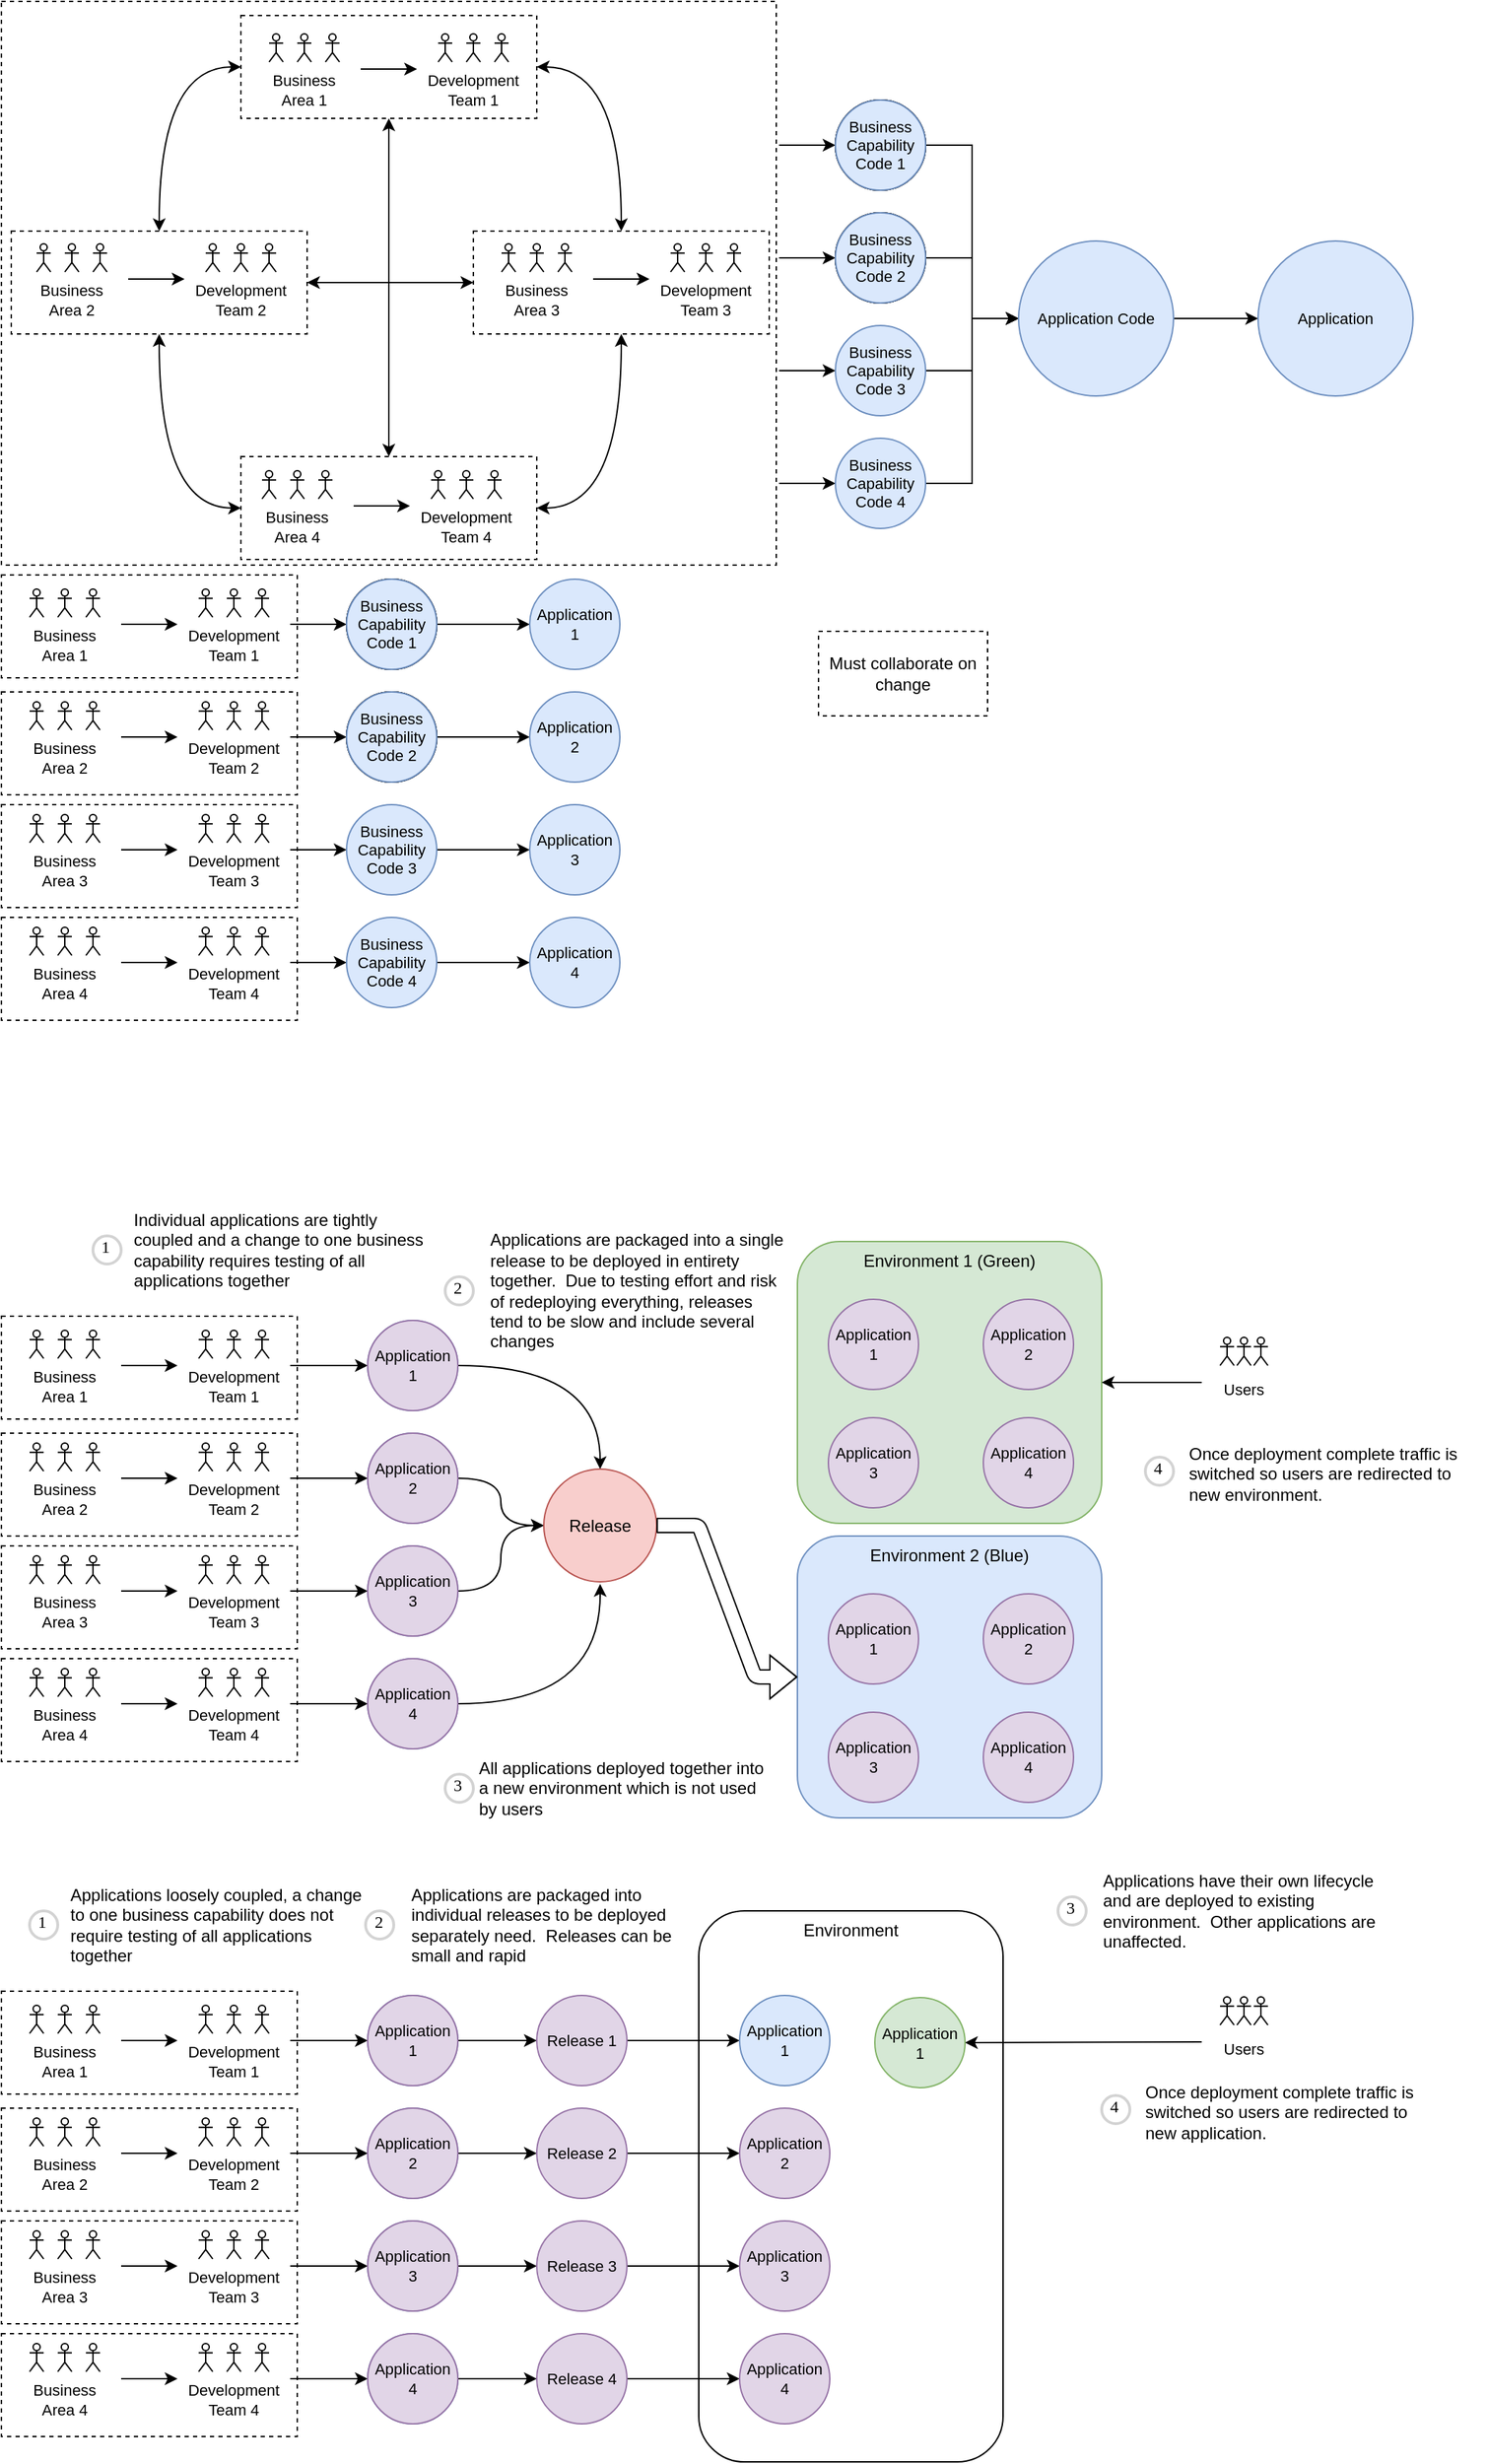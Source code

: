 <mxfile version="13.6.2" type="github">
  <diagram id="fib02sdIHswdbSPIdjaE" name="Page-1">
    <mxGraphModel dx="2249" dy="1931" grid="1" gridSize="10" guides="1" tooltips="1" connect="1" arrows="1" fold="1" page="1" pageScale="1" pageWidth="827" pageHeight="1169" math="0" shadow="0">
      <root>
        <mxCell id="0" />
        <mxCell id="1" parent="0" />
        <mxCell id="P9-t-jY8PYCdQ8GlsWrF-63" value="Environment 1 (Green)" style="rounded=1;whiteSpace=wrap;html=1;verticalAlign=top;fillColor=#d5e8d4;strokeColor=#82b366;" vertex="1" parent="1">
          <mxGeometry x="-215" y="830" width="216" height="200" as="geometry" />
        </mxCell>
        <mxCell id="6iWctxKtsx-vq_gi8lbH-1" value="" style="rounded=0;whiteSpace=wrap;html=1;dashed=1;" parent="1" vertex="1">
          <mxGeometry x="-780" y="-50" width="550" height="400" as="geometry" />
        </mxCell>
        <mxCell id="DyJc1EFnlRKIIAmwIYHC-7" style="rounded=0;orthogonalLoop=1;jettySize=auto;html=1;entryX=0.5;entryY=1;entryDx=0;entryDy=0;startArrow=classic;startFill=1;exitX=0;exitY=0.5;exitDx=0;exitDy=0;edgeStyle=orthogonalEdgeStyle;curved=1;" parent="1" source="DyJc1EFnlRKIIAmwIYHC-5" target="DyJc1EFnlRKIIAmwIYHC-3" edge="1">
          <mxGeometry relative="1" as="geometry" />
        </mxCell>
        <mxCell id="DyJc1EFnlRKIIAmwIYHC-8" style="edgeStyle=none;rounded=0;orthogonalLoop=1;jettySize=auto;html=1;entryX=0.5;entryY=1;entryDx=0;entryDy=0;startArrow=classic;startFill=1;" parent="1" source="DyJc1EFnlRKIIAmwIYHC-5" target="DyJc1EFnlRKIIAmwIYHC-2" edge="1">
          <mxGeometry relative="1" as="geometry" />
        </mxCell>
        <mxCell id="DyJc1EFnlRKIIAmwIYHC-5" value="" style="rounded=0;whiteSpace=wrap;html=1;dashed=1;" parent="1" vertex="1">
          <mxGeometry x="-610" y="273" width="210" height="73" as="geometry" />
        </mxCell>
        <mxCell id="DyJc1EFnlRKIIAmwIYHC-4" value="" style="rounded=0;whiteSpace=wrap;html=1;dashed=1;" parent="1" vertex="1">
          <mxGeometry x="-445" y="113" width="210" height="73" as="geometry" />
        </mxCell>
        <mxCell id="DyJc1EFnlRKIIAmwIYHC-11" style="edgeStyle=none;rounded=0;orthogonalLoop=1;jettySize=auto;html=1;entryX=0;entryY=0.5;entryDx=0;entryDy=0;startArrow=classic;startFill=1;" parent="1" source="DyJc1EFnlRKIIAmwIYHC-3" target="DyJc1EFnlRKIIAmwIYHC-4" edge="1">
          <mxGeometry relative="1" as="geometry" />
        </mxCell>
        <mxCell id="DyJc1EFnlRKIIAmwIYHC-3" value="" style="rounded=0;whiteSpace=wrap;html=1;dashed=1;" parent="1" vertex="1">
          <mxGeometry x="-773" y="113" width="210" height="73" as="geometry" />
        </mxCell>
        <mxCell id="DyJc1EFnlRKIIAmwIYHC-9" style="edgeStyle=orthogonalEdgeStyle;rounded=0;orthogonalLoop=1;jettySize=auto;html=1;entryX=0.5;entryY=0;entryDx=0;entryDy=0;startArrow=classic;startFill=1;exitX=0;exitY=0.5;exitDx=0;exitDy=0;curved=1;" parent="1" source="DyJc1EFnlRKIIAmwIYHC-2" target="DyJc1EFnlRKIIAmwIYHC-3" edge="1">
          <mxGeometry relative="1" as="geometry" />
        </mxCell>
        <mxCell id="DyJc1EFnlRKIIAmwIYHC-10" style="edgeStyle=orthogonalEdgeStyle;rounded=0;orthogonalLoop=1;jettySize=auto;html=1;entryX=0.5;entryY=0;entryDx=0;entryDy=0;startArrow=classic;startFill=1;exitX=1;exitY=0.5;exitDx=0;exitDy=0;curved=1;" parent="1" source="DyJc1EFnlRKIIAmwIYHC-2" target="DyJc1EFnlRKIIAmwIYHC-4" edge="1">
          <mxGeometry relative="1" as="geometry" />
        </mxCell>
        <mxCell id="DyJc1EFnlRKIIAmwIYHC-2" value="" style="rounded=0;whiteSpace=wrap;html=1;dashed=1;" parent="1" vertex="1">
          <mxGeometry x="-610" y="-40" width="210" height="73" as="geometry" />
        </mxCell>
        <mxCell id="6iWctxKtsx-vq_gi8lbH-6" value="" style="rounded=0;whiteSpace=wrap;html=1;dashed=1;" parent="1" vertex="1">
          <mxGeometry x="-780" y="600" width="210" height="73" as="geometry" />
        </mxCell>
        <mxCell id="6iWctxKtsx-vq_gi8lbH-5" value="" style="rounded=0;whiteSpace=wrap;html=1;dashed=1;" parent="1" vertex="1">
          <mxGeometry x="-780" y="520" width="210" height="73" as="geometry" />
        </mxCell>
        <mxCell id="6iWctxKtsx-vq_gi8lbH-4" value="" style="rounded=0;whiteSpace=wrap;html=1;dashed=1;" parent="1" vertex="1">
          <mxGeometry x="-780" y="440" width="210" height="73" as="geometry" />
        </mxCell>
        <mxCell id="6iWctxKtsx-vq_gi8lbH-3" value="" style="rounded=0;whiteSpace=wrap;html=1;dashed=1;" parent="1" vertex="1">
          <mxGeometry x="-780" y="357" width="210" height="73" as="geometry" />
        </mxCell>
        <mxCell id="CmVgD65-O8uPmQslicLz-12" style="edgeStyle=orthogonalEdgeStyle;rounded=0;orthogonalLoop=1;jettySize=auto;html=1;entryX=0;entryY=0.5;entryDx=0;entryDy=0;fontSize=11;" parent="1" source="CmVgD65-O8uPmQslicLz-2" target="CmVgD65-O8uPmQslicLz-7" edge="1">
          <mxGeometry relative="1" as="geometry" />
        </mxCell>
        <mxCell id="CmVgD65-O8uPmQslicLz-2" value="Business Capability Code 2" style="ellipse;whiteSpace=wrap;html=1;aspect=fixed;fontSize=11;" parent="1" vertex="1">
          <mxGeometry x="-188" y="100" width="64" height="64" as="geometry" />
        </mxCell>
        <mxCell id="CmVgD65-O8uPmQslicLz-8" style="edgeStyle=orthogonalEdgeStyle;rounded=0;orthogonalLoop=1;jettySize=auto;html=1;entryX=0;entryY=0.5;entryDx=0;entryDy=0;fontSize=11;" parent="1" source="CmVgD65-O8uPmQslicLz-3" target="CmVgD65-O8uPmQslicLz-7" edge="1">
          <mxGeometry relative="1" as="geometry" />
        </mxCell>
        <mxCell id="CmVgD65-O8uPmQslicLz-3" value="Business Capability Code 1" style="ellipse;whiteSpace=wrap;html=1;aspect=fixed;fontSize=11;" parent="1" vertex="1">
          <mxGeometry x="-188" y="20" width="64" height="64" as="geometry" />
        </mxCell>
        <mxCell id="CmVgD65-O8uPmQslicLz-10" style="edgeStyle=orthogonalEdgeStyle;rounded=0;orthogonalLoop=1;jettySize=auto;html=1;entryX=0;entryY=0.5;entryDx=0;entryDy=0;fontSize=11;" parent="1" source="CmVgD65-O8uPmQslicLz-4" target="CmVgD65-O8uPmQslicLz-7" edge="1">
          <mxGeometry relative="1" as="geometry" />
        </mxCell>
        <mxCell id="CmVgD65-O8uPmQslicLz-41" style="edgeStyle=none;rounded=0;orthogonalLoop=1;jettySize=auto;html=1;exitX=0;exitY=0.5;exitDx=0;exitDy=0;startArrow=classic;startFill=1;endArrow=none;endFill=0;fontSize=11;" parent="1" source="CmVgD65-O8uPmQslicLz-4" edge="1">
          <mxGeometry relative="1" as="geometry">
            <mxPoint x="-228" y="212" as="targetPoint" />
          </mxGeometry>
        </mxCell>
        <mxCell id="CmVgD65-O8uPmQslicLz-4" value="Business Capability Code 3" style="ellipse;whiteSpace=wrap;html=1;aspect=fixed;fontSize=11;fillColor=#dae8fc;strokeColor=#6c8ebf;" parent="1" vertex="1">
          <mxGeometry x="-188" y="180" width="64" height="64" as="geometry" />
        </mxCell>
        <mxCell id="CmVgD65-O8uPmQslicLz-11" style="edgeStyle=orthogonalEdgeStyle;rounded=0;orthogonalLoop=1;jettySize=auto;html=1;entryX=0;entryY=0.5;entryDx=0;entryDy=0;fontSize=11;" parent="1" source="CmVgD65-O8uPmQslicLz-5" target="CmVgD65-O8uPmQslicLz-7" edge="1">
          <mxGeometry relative="1" as="geometry" />
        </mxCell>
        <mxCell id="CmVgD65-O8uPmQslicLz-42" style="edgeStyle=none;rounded=0;orthogonalLoop=1;jettySize=auto;html=1;exitX=0;exitY=0.5;exitDx=0;exitDy=0;startArrow=classic;startFill=1;endArrow=none;endFill=0;fontSize=11;" parent="1" source="CmVgD65-O8uPmQslicLz-5" edge="1">
          <mxGeometry relative="1" as="geometry">
            <mxPoint x="-228" y="292" as="targetPoint" />
          </mxGeometry>
        </mxCell>
        <mxCell id="CmVgD65-O8uPmQslicLz-5" value="Business Capability Code 4" style="ellipse;whiteSpace=wrap;html=1;aspect=fixed;fontSize=11;fillColor=#dae8fc;strokeColor=#6c8ebf;" parent="1" vertex="1">
          <mxGeometry x="-188" y="260" width="64" height="64" as="geometry" />
        </mxCell>
        <mxCell id="CmVgD65-O8uPmQslicLz-13" value="" style="edgeStyle=orthogonalEdgeStyle;rounded=0;orthogonalLoop=1;jettySize=auto;html=1;fontSize=11;" parent="1" source="CmVgD65-O8uPmQslicLz-7" edge="1">
          <mxGeometry relative="1" as="geometry">
            <mxPoint x="112" y="175" as="targetPoint" />
          </mxGeometry>
        </mxCell>
        <mxCell id="CmVgD65-O8uPmQslicLz-7" value="Application Code" style="ellipse;whiteSpace=wrap;html=1;aspect=fixed;fontSize=11;fillColor=#dae8fc;strokeColor=#6c8ebf;" parent="1" vertex="1">
          <mxGeometry x="-58" y="120" width="110" height="110" as="geometry" />
        </mxCell>
        <mxCell id="CmVgD65-O8uPmQslicLz-14" value="Business Capability Code 1" style="ellipse;whiteSpace=wrap;html=1;aspect=fixed;fontSize=11;" parent="1" vertex="1">
          <mxGeometry x="-188" y="20" width="64" height="64" as="geometry" />
        </mxCell>
        <mxCell id="CmVgD65-O8uPmQslicLz-15" value="Business Capability Code 2" style="ellipse;whiteSpace=wrap;html=1;aspect=fixed;fontSize=11;" parent="1" vertex="1">
          <mxGeometry x="-188" y="100" width="64" height="64" as="geometry" />
        </mxCell>
        <mxCell id="CmVgD65-O8uPmQslicLz-16" value="Business Capability Code 1" style="ellipse;whiteSpace=wrap;html=1;aspect=fixed;fontSize=11;" parent="1" vertex="1">
          <mxGeometry x="-188" y="20" width="64" height="64" as="geometry" />
        </mxCell>
        <mxCell id="CmVgD65-O8uPmQslicLz-17" value="Business Capability Code 2" style="ellipse;whiteSpace=wrap;html=1;aspect=fixed;fontSize=11;" parent="1" vertex="1">
          <mxGeometry x="-188" y="100" width="64" height="64" as="geometry" />
        </mxCell>
        <mxCell id="CmVgD65-O8uPmQslicLz-39" style="edgeStyle=none;rounded=0;orthogonalLoop=1;jettySize=auto;html=1;exitX=0;exitY=0.5;exitDx=0;exitDy=0;fontSize=11;startArrow=classic;startFill=1;endArrow=none;endFill=0;" parent="1" source="CmVgD65-O8uPmQslicLz-18" edge="1">
          <mxGeometry relative="1" as="geometry">
            <mxPoint x="-228" y="52" as="targetPoint" />
          </mxGeometry>
        </mxCell>
        <mxCell id="CmVgD65-O8uPmQslicLz-18" value="Business Capability Code 1" style="ellipse;whiteSpace=wrap;html=1;aspect=fixed;fontSize=11;fillColor=#dae8fc;strokeColor=#6c8ebf;" parent="1" vertex="1">
          <mxGeometry x="-188" y="20" width="64" height="64" as="geometry" />
        </mxCell>
        <mxCell id="CmVgD65-O8uPmQslicLz-40" style="edgeStyle=none;rounded=0;orthogonalLoop=1;jettySize=auto;html=1;exitX=0;exitY=0.5;exitDx=0;exitDy=0;startArrow=classic;startFill=1;endArrow=none;endFill=0;fontSize=11;" parent="1" source="CmVgD65-O8uPmQslicLz-19" edge="1">
          <mxGeometry relative="1" as="geometry">
            <mxPoint x="-228" y="132" as="targetPoint" />
          </mxGeometry>
        </mxCell>
        <mxCell id="CmVgD65-O8uPmQslicLz-19" value="Business Capability Code 2" style="ellipse;whiteSpace=wrap;html=1;aspect=fixed;fontSize=11;fillColor=#dae8fc;strokeColor=#6c8ebf;" parent="1" vertex="1">
          <mxGeometry x="-188" y="100" width="64" height="64" as="geometry" />
        </mxCell>
        <mxCell id="CmVgD65-O8uPmQslicLz-20" value="Application" style="ellipse;whiteSpace=wrap;html=1;aspect=fixed;fontSize=11;fillColor=#dae8fc;strokeColor=#6c8ebf;" parent="1" vertex="1">
          <mxGeometry x="112" y="120" width="110" height="110" as="geometry" />
        </mxCell>
        <mxCell id="CmVgD65-O8uPmQslicLz-22" value="" style="shape=umlActor;verticalLabelPosition=bottom;verticalAlign=top;html=1;outlineConnect=0;fontSize=11;" parent="1" vertex="1">
          <mxGeometry x="-615" y="122" width="10" height="20" as="geometry" />
        </mxCell>
        <mxCell id="CmVgD65-O8uPmQslicLz-23" value="" style="shape=umlActor;verticalLabelPosition=bottom;verticalAlign=top;html=1;outlineConnect=0;fontSize=11;" parent="1" vertex="1">
          <mxGeometry x="-595" y="122" width="10" height="20" as="geometry" />
        </mxCell>
        <mxCell id="CmVgD65-O8uPmQslicLz-24" value="" style="shape=umlActor;verticalLabelPosition=bottom;verticalAlign=top;html=1;outlineConnect=0;fontSize=11;" parent="1" vertex="1">
          <mxGeometry x="-635" y="122" width="10" height="20" as="geometry" />
        </mxCell>
        <mxCell id="CmVgD65-O8uPmQslicLz-26" value="Development Team 2" style="text;html=1;strokeColor=none;fillColor=none;align=center;verticalAlign=middle;whiteSpace=wrap;rounded=0;fontSize=11;" parent="1" vertex="1">
          <mxGeometry x="-640" y="152" width="60" height="20" as="geometry" />
        </mxCell>
        <mxCell id="CmVgD65-O8uPmQslicLz-27" value="" style="shape=umlActor;verticalLabelPosition=bottom;verticalAlign=top;html=1;outlineConnect=0;fontSize=11;" parent="1" vertex="1">
          <mxGeometry x="-450" y="-27" width="10" height="20" as="geometry" />
        </mxCell>
        <mxCell id="CmVgD65-O8uPmQslicLz-28" value="" style="shape=umlActor;verticalLabelPosition=bottom;verticalAlign=top;html=1;outlineConnect=0;fontSize=11;" parent="1" vertex="1">
          <mxGeometry x="-430" y="-27" width="10" height="20" as="geometry" />
        </mxCell>
        <mxCell id="CmVgD65-O8uPmQslicLz-29" value="" style="shape=umlActor;verticalLabelPosition=bottom;verticalAlign=top;html=1;outlineConnect=0;fontSize=11;" parent="1" vertex="1">
          <mxGeometry x="-470" y="-27" width="10" height="20" as="geometry" />
        </mxCell>
        <mxCell id="CmVgD65-O8uPmQslicLz-30" value="Development Team 1" style="text;html=1;strokeColor=none;fillColor=none;align=center;verticalAlign=middle;whiteSpace=wrap;rounded=0;fontSize=11;" parent="1" vertex="1">
          <mxGeometry x="-475" y="3" width="60" height="20" as="geometry" />
        </mxCell>
        <mxCell id="CmVgD65-O8uPmQslicLz-31" value="" style="shape=umlActor;verticalLabelPosition=bottom;verticalAlign=top;html=1;outlineConnect=0;fontSize=11;" parent="1" vertex="1">
          <mxGeometry x="-285" y="122" width="10" height="20" as="geometry" />
        </mxCell>
        <mxCell id="CmVgD65-O8uPmQslicLz-32" value="" style="shape=umlActor;verticalLabelPosition=bottom;verticalAlign=top;html=1;outlineConnect=0;fontSize=11;" parent="1" vertex="1">
          <mxGeometry x="-265" y="122" width="10" height="20" as="geometry" />
        </mxCell>
        <mxCell id="CmVgD65-O8uPmQslicLz-33" value="" style="shape=umlActor;verticalLabelPosition=bottom;verticalAlign=top;html=1;outlineConnect=0;fontSize=11;" parent="1" vertex="1">
          <mxGeometry x="-305" y="122" width="10" height="20" as="geometry" />
        </mxCell>
        <mxCell id="CmVgD65-O8uPmQslicLz-34" value="Development Team 3" style="text;html=1;strokeColor=none;fillColor=none;align=center;verticalAlign=middle;whiteSpace=wrap;rounded=0;fontSize=11;" parent="1" vertex="1">
          <mxGeometry x="-310" y="152" width="60" height="20" as="geometry" />
        </mxCell>
        <mxCell id="CmVgD65-O8uPmQslicLz-35" value="" style="shape=umlActor;verticalLabelPosition=bottom;verticalAlign=top;html=1;outlineConnect=0;fontSize=11;" parent="1" vertex="1">
          <mxGeometry x="-455" y="283" width="10" height="20" as="geometry" />
        </mxCell>
        <mxCell id="CmVgD65-O8uPmQslicLz-36" value="" style="shape=umlActor;verticalLabelPosition=bottom;verticalAlign=top;html=1;outlineConnect=0;fontSize=11;" parent="1" vertex="1">
          <mxGeometry x="-435" y="283" width="10" height="20" as="geometry" />
        </mxCell>
        <mxCell id="CmVgD65-O8uPmQslicLz-37" value="" style="shape=umlActor;verticalLabelPosition=bottom;verticalAlign=top;html=1;outlineConnect=0;fontSize=11;" parent="1" vertex="1">
          <mxGeometry x="-475" y="283" width="10" height="20" as="geometry" />
        </mxCell>
        <mxCell id="CmVgD65-O8uPmQslicLz-38" value="Development Team 4" style="text;html=1;strokeColor=none;fillColor=none;align=center;verticalAlign=middle;whiteSpace=wrap;rounded=0;fontSize=11;" parent="1" vertex="1">
          <mxGeometry x="-480" y="313" width="60" height="20" as="geometry" />
        </mxCell>
        <mxCell id="CmVgD65-O8uPmQslicLz-43" style="edgeStyle=none;rounded=0;orthogonalLoop=1;jettySize=auto;html=1;exitX=0;exitY=0.5;exitDx=0;exitDy=0;startArrow=classic;startFill=1;endArrow=none;endFill=0;fontSize=11;" parent="1" edge="1">
          <mxGeometry relative="1" as="geometry">
            <mxPoint x="-360" y="147" as="targetPoint" />
            <mxPoint x="-320" y="147" as="sourcePoint" />
          </mxGeometry>
        </mxCell>
        <mxCell id="CmVgD65-O8uPmQslicLz-44" style="edgeStyle=none;rounded=0;orthogonalLoop=1;jettySize=auto;html=1;exitX=0;exitY=0.5;exitDx=0;exitDy=0;startArrow=classic;startFill=1;endArrow=none;endFill=0;fontSize=11;" parent="1" edge="1">
          <mxGeometry relative="1" as="geometry">
            <mxPoint x="-530" y="308" as="targetPoint" />
            <mxPoint x="-490" y="308" as="sourcePoint" />
          </mxGeometry>
        </mxCell>
        <mxCell id="CmVgD65-O8uPmQslicLz-45" style="edgeStyle=none;rounded=0;orthogonalLoop=1;jettySize=auto;html=1;exitX=0;exitY=0.5;exitDx=0;exitDy=0;fontSize=11;startArrow=classic;startFill=1;endArrow=none;endFill=0;" parent="1" edge="1">
          <mxGeometry relative="1" as="geometry">
            <mxPoint x="-525" y="-2" as="targetPoint" />
            <mxPoint x="-485" y="-2" as="sourcePoint" />
          </mxGeometry>
        </mxCell>
        <mxCell id="CmVgD65-O8uPmQslicLz-46" style="edgeStyle=none;rounded=0;orthogonalLoop=1;jettySize=auto;html=1;exitX=0;exitY=0.5;exitDx=0;exitDy=0;startArrow=classic;startFill=1;endArrow=none;endFill=0;fontSize=11;" parent="1" edge="1">
          <mxGeometry relative="1" as="geometry">
            <mxPoint x="-690" y="147" as="targetPoint" />
            <mxPoint x="-650" y="147" as="sourcePoint" />
          </mxGeometry>
        </mxCell>
        <mxCell id="CmVgD65-O8uPmQslicLz-47" value="" style="shape=umlActor;verticalLabelPosition=bottom;verticalAlign=top;html=1;outlineConnect=0;fontSize=11;" parent="1" vertex="1">
          <mxGeometry x="-735" y="122" width="10" height="20" as="geometry" />
        </mxCell>
        <mxCell id="CmVgD65-O8uPmQslicLz-48" value="" style="shape=umlActor;verticalLabelPosition=bottom;verticalAlign=top;html=1;outlineConnect=0;fontSize=11;" parent="1" vertex="1">
          <mxGeometry x="-715" y="122" width="10" height="20" as="geometry" />
        </mxCell>
        <mxCell id="CmVgD65-O8uPmQslicLz-49" value="" style="shape=umlActor;verticalLabelPosition=bottom;verticalAlign=top;html=1;outlineConnect=0;fontSize=11;" parent="1" vertex="1">
          <mxGeometry x="-755" y="122" width="10" height="20" as="geometry" />
        </mxCell>
        <mxCell id="CmVgD65-O8uPmQslicLz-50" value="Business Area 2" style="text;html=1;strokeColor=none;fillColor=none;align=center;verticalAlign=middle;whiteSpace=wrap;rounded=0;fontSize=11;" parent="1" vertex="1">
          <mxGeometry x="-760" y="152" width="60" height="20" as="geometry" />
        </mxCell>
        <mxCell id="CmVgD65-O8uPmQslicLz-51" value="" style="shape=umlActor;verticalLabelPosition=bottom;verticalAlign=top;html=1;outlineConnect=0;fontSize=11;" parent="1" vertex="1">
          <mxGeometry x="-570" y="-27" width="10" height="20" as="geometry" />
        </mxCell>
        <mxCell id="CmVgD65-O8uPmQslicLz-52" value="" style="shape=umlActor;verticalLabelPosition=bottom;verticalAlign=top;html=1;outlineConnect=0;fontSize=11;" parent="1" vertex="1">
          <mxGeometry x="-550" y="-27" width="10" height="20" as="geometry" />
        </mxCell>
        <mxCell id="CmVgD65-O8uPmQslicLz-53" value="" style="shape=umlActor;verticalLabelPosition=bottom;verticalAlign=top;html=1;outlineConnect=0;fontSize=11;" parent="1" vertex="1">
          <mxGeometry x="-590" y="-27" width="10" height="20" as="geometry" />
        </mxCell>
        <mxCell id="CmVgD65-O8uPmQslicLz-54" value="Business Area 1" style="text;html=1;strokeColor=none;fillColor=none;align=center;verticalAlign=middle;whiteSpace=wrap;rounded=0;fontSize=11;" parent="1" vertex="1">
          <mxGeometry x="-595" y="3" width="60" height="20" as="geometry" />
        </mxCell>
        <mxCell id="CmVgD65-O8uPmQslicLz-55" value="" style="shape=umlActor;verticalLabelPosition=bottom;verticalAlign=top;html=1;outlineConnect=0;fontSize=11;" parent="1" vertex="1">
          <mxGeometry x="-405" y="122" width="10" height="20" as="geometry" />
        </mxCell>
        <mxCell id="CmVgD65-O8uPmQslicLz-56" value="" style="shape=umlActor;verticalLabelPosition=bottom;verticalAlign=top;html=1;outlineConnect=0;fontSize=11;" parent="1" vertex="1">
          <mxGeometry x="-385" y="122" width="10" height="20" as="geometry" />
        </mxCell>
        <mxCell id="CmVgD65-O8uPmQslicLz-57" value="" style="shape=umlActor;verticalLabelPosition=bottom;verticalAlign=top;html=1;outlineConnect=0;fontSize=11;" parent="1" vertex="1">
          <mxGeometry x="-425" y="122" width="10" height="20" as="geometry" />
        </mxCell>
        <mxCell id="CmVgD65-O8uPmQslicLz-58" value="Business Area 3" style="text;html=1;strokeColor=none;fillColor=none;align=center;verticalAlign=middle;whiteSpace=wrap;rounded=0;fontSize=11;" parent="1" vertex="1">
          <mxGeometry x="-430" y="152" width="60" height="20" as="geometry" />
        </mxCell>
        <mxCell id="CmVgD65-O8uPmQslicLz-59" value="" style="shape=umlActor;verticalLabelPosition=bottom;verticalAlign=top;html=1;outlineConnect=0;fontSize=11;" parent="1" vertex="1">
          <mxGeometry x="-575" y="283" width="10" height="20" as="geometry" />
        </mxCell>
        <mxCell id="CmVgD65-O8uPmQslicLz-60" value="" style="shape=umlActor;verticalLabelPosition=bottom;verticalAlign=top;html=1;outlineConnect=0;fontSize=11;" parent="1" vertex="1">
          <mxGeometry x="-555" y="283" width="10" height="20" as="geometry" />
        </mxCell>
        <mxCell id="CmVgD65-O8uPmQslicLz-61" value="" style="shape=umlActor;verticalLabelPosition=bottom;verticalAlign=top;html=1;outlineConnect=0;fontSize=11;" parent="1" vertex="1">
          <mxGeometry x="-595" y="283" width="10" height="20" as="geometry" />
        </mxCell>
        <mxCell id="CmVgD65-O8uPmQslicLz-62" value="Business Area 4" style="text;html=1;strokeColor=none;fillColor=none;align=center;verticalAlign=middle;whiteSpace=wrap;rounded=0;fontSize=11;" parent="1" vertex="1">
          <mxGeometry x="-600" y="313" width="60" height="20" as="geometry" />
        </mxCell>
        <mxCell id="CmVgD65-O8uPmQslicLz-63" value="Business Capability Code 2" style="ellipse;whiteSpace=wrap;html=1;aspect=fixed;fontSize=11;" parent="1" vertex="1">
          <mxGeometry x="-535" y="440" width="64" height="64" as="geometry" />
        </mxCell>
        <mxCell id="CmVgD65-O8uPmQslicLz-64" value="Business Capability Code 1" style="ellipse;whiteSpace=wrap;html=1;aspect=fixed;fontSize=11;" parent="1" vertex="1">
          <mxGeometry x="-535" y="360" width="64" height="64" as="geometry" />
        </mxCell>
        <mxCell id="CmVgD65-O8uPmQslicLz-65" style="edgeStyle=none;rounded=0;orthogonalLoop=1;jettySize=auto;html=1;exitX=0;exitY=0.5;exitDx=0;exitDy=0;startArrow=classic;startFill=1;endArrow=none;endFill=0;fontSize=11;" parent="1" source="CmVgD65-O8uPmQslicLz-66" edge="1">
          <mxGeometry relative="1" as="geometry">
            <mxPoint x="-575" y="552" as="targetPoint" />
          </mxGeometry>
        </mxCell>
        <mxCell id="CmVgD65-O8uPmQslicLz-118" value="" style="edgeStyle=none;rounded=0;orthogonalLoop=1;jettySize=auto;html=1;startArrow=none;startFill=0;endArrow=classic;endFill=1;fontSize=11;" parent="1" source="CmVgD65-O8uPmQslicLz-66" target="CmVgD65-O8uPmQslicLz-117" edge="1">
          <mxGeometry relative="1" as="geometry" />
        </mxCell>
        <mxCell id="CmVgD65-O8uPmQslicLz-66" value="Business Capability Code 3" style="ellipse;whiteSpace=wrap;html=1;aspect=fixed;fontSize=11;fillColor=#dae8fc;strokeColor=#6c8ebf;" parent="1" vertex="1">
          <mxGeometry x="-535" y="520" width="64" height="64" as="geometry" />
        </mxCell>
        <mxCell id="CmVgD65-O8uPmQslicLz-67" style="edgeStyle=none;rounded=0;orthogonalLoop=1;jettySize=auto;html=1;exitX=0;exitY=0.5;exitDx=0;exitDy=0;startArrow=classic;startFill=1;endArrow=none;endFill=0;fontSize=11;" parent="1" source="CmVgD65-O8uPmQslicLz-68" edge="1">
          <mxGeometry relative="1" as="geometry">
            <mxPoint x="-575" y="632" as="targetPoint" />
          </mxGeometry>
        </mxCell>
        <mxCell id="CmVgD65-O8uPmQslicLz-120" value="" style="edgeStyle=none;rounded=0;orthogonalLoop=1;jettySize=auto;html=1;startArrow=none;startFill=0;endArrow=classic;endFill=1;fontSize=11;" parent="1" source="CmVgD65-O8uPmQslicLz-68" target="CmVgD65-O8uPmQslicLz-119" edge="1">
          <mxGeometry relative="1" as="geometry" />
        </mxCell>
        <mxCell id="CmVgD65-O8uPmQslicLz-68" value="Business Capability Code 4" style="ellipse;whiteSpace=wrap;html=1;aspect=fixed;fontSize=11;fillColor=#dae8fc;strokeColor=#6c8ebf;" parent="1" vertex="1">
          <mxGeometry x="-535" y="600" width="64" height="64" as="geometry" />
        </mxCell>
        <mxCell id="CmVgD65-O8uPmQslicLz-69" value="Business Capability Code 1" style="ellipse;whiteSpace=wrap;html=1;aspect=fixed;fontSize=11;" parent="1" vertex="1">
          <mxGeometry x="-535" y="360" width="64" height="64" as="geometry" />
        </mxCell>
        <mxCell id="CmVgD65-O8uPmQslicLz-70" value="Business Capability Code 2" style="ellipse;whiteSpace=wrap;html=1;aspect=fixed;fontSize=11;" parent="1" vertex="1">
          <mxGeometry x="-535" y="440" width="64" height="64" as="geometry" />
        </mxCell>
        <mxCell id="CmVgD65-O8uPmQslicLz-71" value="Business Capability Code 1" style="ellipse;whiteSpace=wrap;html=1;aspect=fixed;fontSize=11;" parent="1" vertex="1">
          <mxGeometry x="-535" y="360" width="64" height="64" as="geometry" />
        </mxCell>
        <mxCell id="CmVgD65-O8uPmQslicLz-72" value="Business Capability Code 2" style="ellipse;whiteSpace=wrap;html=1;aspect=fixed;fontSize=11;" parent="1" vertex="1">
          <mxGeometry x="-535" y="440" width="64" height="64" as="geometry" />
        </mxCell>
        <mxCell id="CmVgD65-O8uPmQslicLz-73" style="edgeStyle=none;rounded=0;orthogonalLoop=1;jettySize=auto;html=1;exitX=0;exitY=0.5;exitDx=0;exitDy=0;fontSize=11;startArrow=classic;startFill=1;endArrow=none;endFill=0;" parent="1" source="CmVgD65-O8uPmQslicLz-74" edge="1">
          <mxGeometry relative="1" as="geometry">
            <mxPoint x="-575" y="392" as="targetPoint" />
          </mxGeometry>
        </mxCell>
        <mxCell id="CmVgD65-O8uPmQslicLz-114" value="" style="edgeStyle=none;rounded=0;orthogonalLoop=1;jettySize=auto;html=1;startArrow=none;startFill=0;endArrow=classic;endFill=1;fontSize=11;" parent="1" source="CmVgD65-O8uPmQslicLz-74" target="CmVgD65-O8uPmQslicLz-113" edge="1">
          <mxGeometry relative="1" as="geometry" />
        </mxCell>
        <mxCell id="CmVgD65-O8uPmQslicLz-74" value="Business Capability Code 1" style="ellipse;whiteSpace=wrap;html=1;aspect=fixed;fontSize=11;fillColor=#dae8fc;strokeColor=#6c8ebf;" parent="1" vertex="1">
          <mxGeometry x="-535" y="360" width="64" height="64" as="geometry" />
        </mxCell>
        <mxCell id="CmVgD65-O8uPmQslicLz-75" style="edgeStyle=none;rounded=0;orthogonalLoop=1;jettySize=auto;html=1;exitX=0;exitY=0.5;exitDx=0;exitDy=0;startArrow=classic;startFill=1;endArrow=none;endFill=0;fontSize=11;" parent="1" source="CmVgD65-O8uPmQslicLz-76" edge="1">
          <mxGeometry relative="1" as="geometry">
            <mxPoint x="-575" y="472" as="targetPoint" />
          </mxGeometry>
        </mxCell>
        <mxCell id="CmVgD65-O8uPmQslicLz-116" value="" style="edgeStyle=none;rounded=0;orthogonalLoop=1;jettySize=auto;html=1;startArrow=none;startFill=0;endArrow=classic;endFill=1;fontSize=11;" parent="1" source="CmVgD65-O8uPmQslicLz-76" target="CmVgD65-O8uPmQslicLz-115" edge="1">
          <mxGeometry relative="1" as="geometry" />
        </mxCell>
        <mxCell id="CmVgD65-O8uPmQslicLz-76" value="Business Capability Code 2" style="ellipse;whiteSpace=wrap;html=1;aspect=fixed;fontSize=11;fillColor=#dae8fc;strokeColor=#6c8ebf;" parent="1" vertex="1">
          <mxGeometry x="-535" y="440" width="64" height="64" as="geometry" />
        </mxCell>
        <mxCell id="CmVgD65-O8uPmQslicLz-77" value="" style="shape=umlActor;verticalLabelPosition=bottom;verticalAlign=top;html=1;outlineConnect=0;fontSize=11;" parent="1" vertex="1">
          <mxGeometry x="-620" y="447" width="10" height="20" as="geometry" />
        </mxCell>
        <mxCell id="CmVgD65-O8uPmQslicLz-78" value="" style="shape=umlActor;verticalLabelPosition=bottom;verticalAlign=top;html=1;outlineConnect=0;fontSize=11;" parent="1" vertex="1">
          <mxGeometry x="-600" y="447" width="10" height="20" as="geometry" />
        </mxCell>
        <mxCell id="CmVgD65-O8uPmQslicLz-79" value="" style="shape=umlActor;verticalLabelPosition=bottom;verticalAlign=top;html=1;outlineConnect=0;fontSize=11;" parent="1" vertex="1">
          <mxGeometry x="-640" y="447" width="10" height="20" as="geometry" />
        </mxCell>
        <mxCell id="CmVgD65-O8uPmQslicLz-80" value="Development Team 2" style="text;html=1;strokeColor=none;fillColor=none;align=center;verticalAlign=middle;whiteSpace=wrap;rounded=0;fontSize=11;" parent="1" vertex="1">
          <mxGeometry x="-645" y="477" width="60" height="20" as="geometry" />
        </mxCell>
        <mxCell id="CmVgD65-O8uPmQslicLz-81" value="" style="shape=umlActor;verticalLabelPosition=bottom;verticalAlign=top;html=1;outlineConnect=0;fontSize=11;" parent="1" vertex="1">
          <mxGeometry x="-620" y="367" width="10" height="20" as="geometry" />
        </mxCell>
        <mxCell id="CmVgD65-O8uPmQslicLz-82" value="" style="shape=umlActor;verticalLabelPosition=bottom;verticalAlign=top;html=1;outlineConnect=0;fontSize=11;" parent="1" vertex="1">
          <mxGeometry x="-600" y="367" width="10" height="20" as="geometry" />
        </mxCell>
        <mxCell id="CmVgD65-O8uPmQslicLz-83" value="" style="shape=umlActor;verticalLabelPosition=bottom;verticalAlign=top;html=1;outlineConnect=0;fontSize=11;" parent="1" vertex="1">
          <mxGeometry x="-640" y="367" width="10" height="20" as="geometry" />
        </mxCell>
        <mxCell id="CmVgD65-O8uPmQslicLz-84" value="Development Team 1" style="text;html=1;strokeColor=none;fillColor=none;align=center;verticalAlign=middle;whiteSpace=wrap;rounded=0;fontSize=11;" parent="1" vertex="1">
          <mxGeometry x="-645" y="397" width="60" height="20" as="geometry" />
        </mxCell>
        <mxCell id="CmVgD65-O8uPmQslicLz-85" value="" style="shape=umlActor;verticalLabelPosition=bottom;verticalAlign=top;html=1;outlineConnect=0;fontSize=11;" parent="1" vertex="1">
          <mxGeometry x="-620" y="527" width="10" height="20" as="geometry" />
        </mxCell>
        <mxCell id="CmVgD65-O8uPmQslicLz-86" value="" style="shape=umlActor;verticalLabelPosition=bottom;verticalAlign=top;html=1;outlineConnect=0;fontSize=11;" parent="1" vertex="1">
          <mxGeometry x="-600" y="527" width="10" height="20" as="geometry" />
        </mxCell>
        <mxCell id="CmVgD65-O8uPmQslicLz-87" value="" style="shape=umlActor;verticalLabelPosition=bottom;verticalAlign=top;html=1;outlineConnect=0;fontSize=11;" parent="1" vertex="1">
          <mxGeometry x="-640" y="527" width="10" height="20" as="geometry" />
        </mxCell>
        <mxCell id="CmVgD65-O8uPmQslicLz-88" value="Development Team 3" style="text;html=1;strokeColor=none;fillColor=none;align=center;verticalAlign=middle;whiteSpace=wrap;rounded=0;fontSize=11;" parent="1" vertex="1">
          <mxGeometry x="-645" y="557" width="60" height="20" as="geometry" />
        </mxCell>
        <mxCell id="CmVgD65-O8uPmQslicLz-89" value="" style="shape=umlActor;verticalLabelPosition=bottom;verticalAlign=top;html=1;outlineConnect=0;fontSize=11;" parent="1" vertex="1">
          <mxGeometry x="-620" y="607" width="10" height="20" as="geometry" />
        </mxCell>
        <mxCell id="CmVgD65-O8uPmQslicLz-90" value="" style="shape=umlActor;verticalLabelPosition=bottom;verticalAlign=top;html=1;outlineConnect=0;fontSize=11;" parent="1" vertex="1">
          <mxGeometry x="-600" y="607" width="10" height="20" as="geometry" />
        </mxCell>
        <mxCell id="CmVgD65-O8uPmQslicLz-91" value="" style="shape=umlActor;verticalLabelPosition=bottom;verticalAlign=top;html=1;outlineConnect=0;fontSize=11;" parent="1" vertex="1">
          <mxGeometry x="-640" y="607" width="10" height="20" as="geometry" />
        </mxCell>
        <mxCell id="CmVgD65-O8uPmQslicLz-92" value="Development Team 4" style="text;html=1;strokeColor=none;fillColor=none;align=center;verticalAlign=middle;whiteSpace=wrap;rounded=0;fontSize=11;" parent="1" vertex="1">
          <mxGeometry x="-645" y="637" width="60" height="20" as="geometry" />
        </mxCell>
        <mxCell id="CmVgD65-O8uPmQslicLz-93" style="edgeStyle=none;rounded=0;orthogonalLoop=1;jettySize=auto;html=1;exitX=0;exitY=0.5;exitDx=0;exitDy=0;startArrow=classic;startFill=1;endArrow=none;endFill=0;fontSize=11;" parent="1" edge="1">
          <mxGeometry relative="1" as="geometry">
            <mxPoint x="-695" y="552" as="targetPoint" />
            <mxPoint x="-655" y="552" as="sourcePoint" />
          </mxGeometry>
        </mxCell>
        <mxCell id="CmVgD65-O8uPmQslicLz-94" style="edgeStyle=none;rounded=0;orthogonalLoop=1;jettySize=auto;html=1;exitX=0;exitY=0.5;exitDx=0;exitDy=0;startArrow=classic;startFill=1;endArrow=none;endFill=0;fontSize=11;" parent="1" edge="1">
          <mxGeometry relative="1" as="geometry">
            <mxPoint x="-695" y="632" as="targetPoint" />
            <mxPoint x="-655" y="632" as="sourcePoint" />
          </mxGeometry>
        </mxCell>
        <mxCell id="CmVgD65-O8uPmQslicLz-95" style="edgeStyle=none;rounded=0;orthogonalLoop=1;jettySize=auto;html=1;exitX=0;exitY=0.5;exitDx=0;exitDy=0;fontSize=11;startArrow=classic;startFill=1;endArrow=none;endFill=0;" parent="1" edge="1">
          <mxGeometry relative="1" as="geometry">
            <mxPoint x="-695" y="392" as="targetPoint" />
            <mxPoint x="-655" y="392" as="sourcePoint" />
          </mxGeometry>
        </mxCell>
        <mxCell id="CmVgD65-O8uPmQslicLz-96" style="edgeStyle=none;rounded=0;orthogonalLoop=1;jettySize=auto;html=1;exitX=0;exitY=0.5;exitDx=0;exitDy=0;startArrow=classic;startFill=1;endArrow=none;endFill=0;fontSize=11;" parent="1" edge="1">
          <mxGeometry relative="1" as="geometry">
            <mxPoint x="-695" y="472" as="targetPoint" />
            <mxPoint x="-655" y="472" as="sourcePoint" />
          </mxGeometry>
        </mxCell>
        <mxCell id="CmVgD65-O8uPmQslicLz-97" value="" style="shape=umlActor;verticalLabelPosition=bottom;verticalAlign=top;html=1;outlineConnect=0;fontSize=11;" parent="1" vertex="1">
          <mxGeometry x="-740" y="447" width="10" height="20" as="geometry" />
        </mxCell>
        <mxCell id="CmVgD65-O8uPmQslicLz-98" value="" style="shape=umlActor;verticalLabelPosition=bottom;verticalAlign=top;html=1;outlineConnect=0;fontSize=11;" parent="1" vertex="1">
          <mxGeometry x="-720" y="447" width="10" height="20" as="geometry" />
        </mxCell>
        <mxCell id="CmVgD65-O8uPmQslicLz-99" value="" style="shape=umlActor;verticalLabelPosition=bottom;verticalAlign=top;html=1;outlineConnect=0;fontSize=11;" parent="1" vertex="1">
          <mxGeometry x="-760" y="447" width="10" height="20" as="geometry" />
        </mxCell>
        <mxCell id="CmVgD65-O8uPmQslicLz-100" value="Business Area 2" style="text;html=1;strokeColor=none;fillColor=none;align=center;verticalAlign=middle;whiteSpace=wrap;rounded=0;fontSize=11;" parent="1" vertex="1">
          <mxGeometry x="-765" y="477" width="60" height="20" as="geometry" />
        </mxCell>
        <mxCell id="CmVgD65-O8uPmQslicLz-101" value="" style="shape=umlActor;verticalLabelPosition=bottom;verticalAlign=top;html=1;outlineConnect=0;fontSize=11;" parent="1" vertex="1">
          <mxGeometry x="-740" y="367" width="10" height="20" as="geometry" />
        </mxCell>
        <mxCell id="CmVgD65-O8uPmQslicLz-102" value="" style="shape=umlActor;verticalLabelPosition=bottom;verticalAlign=top;html=1;outlineConnect=0;fontSize=11;" parent="1" vertex="1">
          <mxGeometry x="-720" y="367" width="10" height="20" as="geometry" />
        </mxCell>
        <mxCell id="CmVgD65-O8uPmQslicLz-103" value="" style="shape=umlActor;verticalLabelPosition=bottom;verticalAlign=top;html=1;outlineConnect=0;fontSize=11;" parent="1" vertex="1">
          <mxGeometry x="-760" y="367" width="10" height="20" as="geometry" />
        </mxCell>
        <mxCell id="CmVgD65-O8uPmQslicLz-104" value="Business Area 1" style="text;html=1;strokeColor=none;fillColor=none;align=center;verticalAlign=middle;whiteSpace=wrap;rounded=0;fontSize=11;" parent="1" vertex="1">
          <mxGeometry x="-765" y="397" width="60" height="20" as="geometry" />
        </mxCell>
        <mxCell id="CmVgD65-O8uPmQslicLz-105" value="" style="shape=umlActor;verticalLabelPosition=bottom;verticalAlign=top;html=1;outlineConnect=0;fontSize=11;" parent="1" vertex="1">
          <mxGeometry x="-740" y="527" width="10" height="20" as="geometry" />
        </mxCell>
        <mxCell id="CmVgD65-O8uPmQslicLz-106" value="" style="shape=umlActor;verticalLabelPosition=bottom;verticalAlign=top;html=1;outlineConnect=0;fontSize=11;" parent="1" vertex="1">
          <mxGeometry x="-720" y="527" width="10" height="20" as="geometry" />
        </mxCell>
        <mxCell id="CmVgD65-O8uPmQslicLz-107" value="" style="shape=umlActor;verticalLabelPosition=bottom;verticalAlign=top;html=1;outlineConnect=0;fontSize=11;" parent="1" vertex="1">
          <mxGeometry x="-760" y="527" width="10" height="20" as="geometry" />
        </mxCell>
        <mxCell id="CmVgD65-O8uPmQslicLz-108" value="Business Area 3" style="text;html=1;strokeColor=none;fillColor=none;align=center;verticalAlign=middle;whiteSpace=wrap;rounded=0;fontSize=11;" parent="1" vertex="1">
          <mxGeometry x="-765" y="557" width="60" height="20" as="geometry" />
        </mxCell>
        <mxCell id="CmVgD65-O8uPmQslicLz-109" value="" style="shape=umlActor;verticalLabelPosition=bottom;verticalAlign=top;html=1;outlineConnect=0;fontSize=11;" parent="1" vertex="1">
          <mxGeometry x="-740" y="607" width="10" height="20" as="geometry" />
        </mxCell>
        <mxCell id="CmVgD65-O8uPmQslicLz-110" value="" style="shape=umlActor;verticalLabelPosition=bottom;verticalAlign=top;html=1;outlineConnect=0;fontSize=11;" parent="1" vertex="1">
          <mxGeometry x="-720" y="607" width="10" height="20" as="geometry" />
        </mxCell>
        <mxCell id="CmVgD65-O8uPmQslicLz-111" value="" style="shape=umlActor;verticalLabelPosition=bottom;verticalAlign=top;html=1;outlineConnect=0;fontSize=11;" parent="1" vertex="1">
          <mxGeometry x="-760" y="607" width="10" height="20" as="geometry" />
        </mxCell>
        <mxCell id="CmVgD65-O8uPmQslicLz-112" value="Business Area 4" style="text;html=1;strokeColor=none;fillColor=none;align=center;verticalAlign=middle;whiteSpace=wrap;rounded=0;fontSize=11;" parent="1" vertex="1">
          <mxGeometry x="-765" y="637" width="60" height="20" as="geometry" />
        </mxCell>
        <mxCell id="CmVgD65-O8uPmQslicLz-113" value="Application 1" style="ellipse;whiteSpace=wrap;html=1;aspect=fixed;fontSize=11;fillColor=#dae8fc;strokeColor=#6c8ebf;" parent="1" vertex="1">
          <mxGeometry x="-405" y="360" width="64" height="64" as="geometry" />
        </mxCell>
        <mxCell id="CmVgD65-O8uPmQslicLz-115" value="Application 2" style="ellipse;whiteSpace=wrap;html=1;aspect=fixed;fontSize=11;fillColor=#dae8fc;strokeColor=#6c8ebf;" parent="1" vertex="1">
          <mxGeometry x="-405" y="440" width="64" height="64" as="geometry" />
        </mxCell>
        <mxCell id="CmVgD65-O8uPmQslicLz-117" value="Application 3" style="ellipse;whiteSpace=wrap;html=1;aspect=fixed;fontSize=11;fillColor=#dae8fc;strokeColor=#6c8ebf;" parent="1" vertex="1">
          <mxGeometry x="-405" y="520" width="64" height="64" as="geometry" />
        </mxCell>
        <mxCell id="CmVgD65-O8uPmQslicLz-119" value="Application 4" style="ellipse;whiteSpace=wrap;html=1;aspect=fixed;fontSize=11;fillColor=#dae8fc;strokeColor=#6c8ebf;" parent="1" vertex="1">
          <mxGeometry x="-405" y="600" width="64" height="64" as="geometry" />
        </mxCell>
        <mxCell id="6iWctxKtsx-vq_gi8lbH-7" value="Must collaborate on change" style="rounded=0;whiteSpace=wrap;html=1;dashed=1;" parent="1" vertex="1">
          <mxGeometry x="-200" y="397" width="120" height="60" as="geometry" />
        </mxCell>
        <mxCell id="DyJc1EFnlRKIIAmwIYHC-6" value="" style="endArrow=classic;html=1;exitX=1;exitY=0.5;exitDx=0;exitDy=0;entryX=0.5;entryY=1;entryDx=0;entryDy=0;startArrow=classic;startFill=1;edgeStyle=orthogonalEdgeStyle;curved=1;" parent="1" source="DyJc1EFnlRKIIAmwIYHC-5" target="DyJc1EFnlRKIIAmwIYHC-4" edge="1">
          <mxGeometry width="50" height="50" relative="1" as="geometry">
            <mxPoint x="-430" y="313" as="sourcePoint" />
            <mxPoint x="-380" y="263" as="targetPoint" />
          </mxGeometry>
        </mxCell>
        <mxCell id="P9-t-jY8PYCdQ8GlsWrF-1" value="" style="rounded=0;whiteSpace=wrap;html=1;dashed=1;" vertex="1" parent="1">
          <mxGeometry x="-780" y="1126" width="210" height="73" as="geometry" />
        </mxCell>
        <mxCell id="P9-t-jY8PYCdQ8GlsWrF-2" value="" style="rounded=0;whiteSpace=wrap;html=1;dashed=1;" vertex="1" parent="1">
          <mxGeometry x="-780" y="1046" width="210" height="73" as="geometry" />
        </mxCell>
        <mxCell id="P9-t-jY8PYCdQ8GlsWrF-3" value="" style="rounded=0;whiteSpace=wrap;html=1;dashed=1;" vertex="1" parent="1">
          <mxGeometry x="-780" y="966" width="210" height="73" as="geometry" />
        </mxCell>
        <mxCell id="P9-t-jY8PYCdQ8GlsWrF-4" value="" style="rounded=0;whiteSpace=wrap;html=1;dashed=1;" vertex="1" parent="1">
          <mxGeometry x="-780" y="883" width="210" height="73" as="geometry" />
        </mxCell>
        <mxCell id="P9-t-jY8PYCdQ8GlsWrF-7" style="edgeStyle=none;rounded=0;orthogonalLoop=1;jettySize=auto;html=1;exitX=0;exitY=0.5;exitDx=0;exitDy=0;startArrow=classic;startFill=1;endArrow=none;endFill=0;fontSize=11;" edge="1" parent="1" source="P9-t-jY8PYCdQ8GlsWrF-87">
          <mxGeometry relative="1" as="geometry">
            <mxPoint x="-575" y="1078" as="targetPoint" />
            <mxPoint x="-650" y="1078" as="sourcePoint" />
          </mxGeometry>
        </mxCell>
        <mxCell id="P9-t-jY8PYCdQ8GlsWrF-10" style="edgeStyle=none;rounded=0;orthogonalLoop=1;jettySize=auto;html=1;exitX=0;exitY=0.5;exitDx=0;exitDy=0;startArrow=classic;startFill=1;endArrow=none;endFill=0;fontSize=11;" edge="1" parent="1" source="P9-t-jY8PYCdQ8GlsWrF-88">
          <mxGeometry relative="1" as="geometry">
            <mxPoint x="-575" y="1158" as="targetPoint" />
            <mxPoint x="-650" y="1158" as="sourcePoint" />
          </mxGeometry>
        </mxCell>
        <mxCell id="P9-t-jY8PYCdQ8GlsWrF-17" style="edgeStyle=none;rounded=0;orthogonalLoop=1;jettySize=auto;html=1;exitX=0;exitY=0.5;exitDx=0;exitDy=0;fontSize=11;startArrow=classic;startFill=1;endArrow=none;endFill=0;" edge="1" parent="1" source="P9-t-jY8PYCdQ8GlsWrF-83">
          <mxGeometry relative="1" as="geometry">
            <mxPoint x="-575" y="918" as="targetPoint" />
            <mxPoint x="-650" y="918" as="sourcePoint" />
          </mxGeometry>
        </mxCell>
        <mxCell id="P9-t-jY8PYCdQ8GlsWrF-20" style="edgeStyle=none;rounded=0;orthogonalLoop=1;jettySize=auto;html=1;exitX=0;exitY=0.5;exitDx=0;exitDy=0;startArrow=classic;startFill=1;endArrow=none;endFill=0;fontSize=11;" edge="1" parent="1" source="P9-t-jY8PYCdQ8GlsWrF-84">
          <mxGeometry relative="1" as="geometry">
            <mxPoint x="-575" y="998" as="targetPoint" />
            <mxPoint x="-650" y="998" as="sourcePoint" />
          </mxGeometry>
        </mxCell>
        <mxCell id="P9-t-jY8PYCdQ8GlsWrF-23" value="" style="shape=umlActor;verticalLabelPosition=bottom;verticalAlign=top;html=1;outlineConnect=0;fontSize=11;" vertex="1" parent="1">
          <mxGeometry x="-620" y="973" width="10" height="20" as="geometry" />
        </mxCell>
        <mxCell id="P9-t-jY8PYCdQ8GlsWrF-24" value="" style="shape=umlActor;verticalLabelPosition=bottom;verticalAlign=top;html=1;outlineConnect=0;fontSize=11;" vertex="1" parent="1">
          <mxGeometry x="-600" y="973" width="10" height="20" as="geometry" />
        </mxCell>
        <mxCell id="P9-t-jY8PYCdQ8GlsWrF-25" value="" style="shape=umlActor;verticalLabelPosition=bottom;verticalAlign=top;html=1;outlineConnect=0;fontSize=11;" vertex="1" parent="1">
          <mxGeometry x="-640" y="973" width="10" height="20" as="geometry" />
        </mxCell>
        <mxCell id="P9-t-jY8PYCdQ8GlsWrF-26" value="Development Team 2" style="text;html=1;strokeColor=none;fillColor=none;align=center;verticalAlign=middle;whiteSpace=wrap;rounded=0;fontSize=11;" vertex="1" parent="1">
          <mxGeometry x="-645" y="1003" width="60" height="20" as="geometry" />
        </mxCell>
        <mxCell id="P9-t-jY8PYCdQ8GlsWrF-27" value="" style="shape=umlActor;verticalLabelPosition=bottom;verticalAlign=top;html=1;outlineConnect=0;fontSize=11;" vertex="1" parent="1">
          <mxGeometry x="-620" y="893" width="10" height="20" as="geometry" />
        </mxCell>
        <mxCell id="P9-t-jY8PYCdQ8GlsWrF-28" value="" style="shape=umlActor;verticalLabelPosition=bottom;verticalAlign=top;html=1;outlineConnect=0;fontSize=11;" vertex="1" parent="1">
          <mxGeometry x="-600" y="893" width="10" height="20" as="geometry" />
        </mxCell>
        <mxCell id="P9-t-jY8PYCdQ8GlsWrF-29" value="" style="shape=umlActor;verticalLabelPosition=bottom;verticalAlign=top;html=1;outlineConnect=0;fontSize=11;" vertex="1" parent="1">
          <mxGeometry x="-640" y="893" width="10" height="20" as="geometry" />
        </mxCell>
        <mxCell id="P9-t-jY8PYCdQ8GlsWrF-30" value="Development Team 1" style="text;html=1;strokeColor=none;fillColor=none;align=center;verticalAlign=middle;whiteSpace=wrap;rounded=0;fontSize=11;" vertex="1" parent="1">
          <mxGeometry x="-645" y="923" width="60" height="20" as="geometry" />
        </mxCell>
        <mxCell id="P9-t-jY8PYCdQ8GlsWrF-31" value="" style="shape=umlActor;verticalLabelPosition=bottom;verticalAlign=top;html=1;outlineConnect=0;fontSize=11;" vertex="1" parent="1">
          <mxGeometry x="-620" y="1053" width="10" height="20" as="geometry" />
        </mxCell>
        <mxCell id="P9-t-jY8PYCdQ8GlsWrF-32" value="" style="shape=umlActor;verticalLabelPosition=bottom;verticalAlign=top;html=1;outlineConnect=0;fontSize=11;" vertex="1" parent="1">
          <mxGeometry x="-600" y="1053" width="10" height="20" as="geometry" />
        </mxCell>
        <mxCell id="P9-t-jY8PYCdQ8GlsWrF-33" value="" style="shape=umlActor;verticalLabelPosition=bottom;verticalAlign=top;html=1;outlineConnect=0;fontSize=11;" vertex="1" parent="1">
          <mxGeometry x="-640" y="1053" width="10" height="20" as="geometry" />
        </mxCell>
        <mxCell id="P9-t-jY8PYCdQ8GlsWrF-34" value="Development Team 3" style="text;html=1;strokeColor=none;fillColor=none;align=center;verticalAlign=middle;whiteSpace=wrap;rounded=0;fontSize=11;" vertex="1" parent="1">
          <mxGeometry x="-645" y="1083" width="60" height="20" as="geometry" />
        </mxCell>
        <mxCell id="P9-t-jY8PYCdQ8GlsWrF-35" value="" style="shape=umlActor;verticalLabelPosition=bottom;verticalAlign=top;html=1;outlineConnect=0;fontSize=11;" vertex="1" parent="1">
          <mxGeometry x="-620" y="1133" width="10" height="20" as="geometry" />
        </mxCell>
        <mxCell id="P9-t-jY8PYCdQ8GlsWrF-36" value="" style="shape=umlActor;verticalLabelPosition=bottom;verticalAlign=top;html=1;outlineConnect=0;fontSize=11;" vertex="1" parent="1">
          <mxGeometry x="-600" y="1133" width="10" height="20" as="geometry" />
        </mxCell>
        <mxCell id="P9-t-jY8PYCdQ8GlsWrF-37" value="" style="shape=umlActor;verticalLabelPosition=bottom;verticalAlign=top;html=1;outlineConnect=0;fontSize=11;" vertex="1" parent="1">
          <mxGeometry x="-640" y="1133" width="10" height="20" as="geometry" />
        </mxCell>
        <mxCell id="P9-t-jY8PYCdQ8GlsWrF-38" value="Development Team 4" style="text;html=1;strokeColor=none;fillColor=none;align=center;verticalAlign=middle;whiteSpace=wrap;rounded=0;fontSize=11;" vertex="1" parent="1">
          <mxGeometry x="-645" y="1163" width="60" height="20" as="geometry" />
        </mxCell>
        <mxCell id="P9-t-jY8PYCdQ8GlsWrF-39" style="edgeStyle=none;rounded=0;orthogonalLoop=1;jettySize=auto;html=1;exitX=0;exitY=0.5;exitDx=0;exitDy=0;startArrow=classic;startFill=1;endArrow=none;endFill=0;fontSize=11;" edge="1" parent="1">
          <mxGeometry relative="1" as="geometry">
            <mxPoint x="-695" y="1078" as="targetPoint" />
            <mxPoint x="-655" y="1078" as="sourcePoint" />
          </mxGeometry>
        </mxCell>
        <mxCell id="P9-t-jY8PYCdQ8GlsWrF-40" style="edgeStyle=none;rounded=0;orthogonalLoop=1;jettySize=auto;html=1;exitX=0;exitY=0.5;exitDx=0;exitDy=0;startArrow=classic;startFill=1;endArrow=none;endFill=0;fontSize=11;" edge="1" parent="1">
          <mxGeometry relative="1" as="geometry">
            <mxPoint x="-695" y="1158" as="targetPoint" />
            <mxPoint x="-655" y="1158" as="sourcePoint" />
          </mxGeometry>
        </mxCell>
        <mxCell id="P9-t-jY8PYCdQ8GlsWrF-41" style="edgeStyle=none;rounded=0;orthogonalLoop=1;jettySize=auto;html=1;exitX=0;exitY=0.5;exitDx=0;exitDy=0;fontSize=11;startArrow=classic;startFill=1;endArrow=none;endFill=0;" edge="1" parent="1">
          <mxGeometry relative="1" as="geometry">
            <mxPoint x="-695" y="918" as="targetPoint" />
            <mxPoint x="-655" y="918" as="sourcePoint" />
          </mxGeometry>
        </mxCell>
        <mxCell id="P9-t-jY8PYCdQ8GlsWrF-42" style="edgeStyle=none;rounded=0;orthogonalLoop=1;jettySize=auto;html=1;exitX=0;exitY=0.5;exitDx=0;exitDy=0;startArrow=classic;startFill=1;endArrow=none;endFill=0;fontSize=11;" edge="1" parent="1">
          <mxGeometry relative="1" as="geometry">
            <mxPoint x="-695" y="998" as="targetPoint" />
            <mxPoint x="-655" y="998" as="sourcePoint" />
          </mxGeometry>
        </mxCell>
        <mxCell id="P9-t-jY8PYCdQ8GlsWrF-43" value="" style="shape=umlActor;verticalLabelPosition=bottom;verticalAlign=top;html=1;outlineConnect=0;fontSize=11;" vertex="1" parent="1">
          <mxGeometry x="-740" y="973" width="10" height="20" as="geometry" />
        </mxCell>
        <mxCell id="P9-t-jY8PYCdQ8GlsWrF-44" value="" style="shape=umlActor;verticalLabelPosition=bottom;verticalAlign=top;html=1;outlineConnect=0;fontSize=11;" vertex="1" parent="1">
          <mxGeometry x="-720" y="973" width="10" height="20" as="geometry" />
        </mxCell>
        <mxCell id="P9-t-jY8PYCdQ8GlsWrF-45" value="" style="shape=umlActor;verticalLabelPosition=bottom;verticalAlign=top;html=1;outlineConnect=0;fontSize=11;" vertex="1" parent="1">
          <mxGeometry x="-760" y="973" width="10" height="20" as="geometry" />
        </mxCell>
        <mxCell id="P9-t-jY8PYCdQ8GlsWrF-46" value="Business Area 2" style="text;html=1;strokeColor=none;fillColor=none;align=center;verticalAlign=middle;whiteSpace=wrap;rounded=0;fontSize=11;" vertex="1" parent="1">
          <mxGeometry x="-765" y="1003" width="60" height="20" as="geometry" />
        </mxCell>
        <mxCell id="P9-t-jY8PYCdQ8GlsWrF-47" value="" style="shape=umlActor;verticalLabelPosition=bottom;verticalAlign=top;html=1;outlineConnect=0;fontSize=11;" vertex="1" parent="1">
          <mxGeometry x="-740" y="893" width="10" height="20" as="geometry" />
        </mxCell>
        <mxCell id="P9-t-jY8PYCdQ8GlsWrF-48" value="" style="shape=umlActor;verticalLabelPosition=bottom;verticalAlign=top;html=1;outlineConnect=0;fontSize=11;" vertex="1" parent="1">
          <mxGeometry x="-720" y="893" width="10" height="20" as="geometry" />
        </mxCell>
        <mxCell id="P9-t-jY8PYCdQ8GlsWrF-49" value="" style="shape=umlActor;verticalLabelPosition=bottom;verticalAlign=top;html=1;outlineConnect=0;fontSize=11;" vertex="1" parent="1">
          <mxGeometry x="-760" y="893" width="10" height="20" as="geometry" />
        </mxCell>
        <mxCell id="P9-t-jY8PYCdQ8GlsWrF-50" value="Business Area 1" style="text;html=1;strokeColor=none;fillColor=none;align=center;verticalAlign=middle;whiteSpace=wrap;rounded=0;fontSize=11;" vertex="1" parent="1">
          <mxGeometry x="-765" y="923" width="60" height="20" as="geometry" />
        </mxCell>
        <mxCell id="P9-t-jY8PYCdQ8GlsWrF-51" value="" style="shape=umlActor;verticalLabelPosition=bottom;verticalAlign=top;html=1;outlineConnect=0;fontSize=11;" vertex="1" parent="1">
          <mxGeometry x="-740" y="1053" width="10" height="20" as="geometry" />
        </mxCell>
        <mxCell id="P9-t-jY8PYCdQ8GlsWrF-52" value="" style="shape=umlActor;verticalLabelPosition=bottom;verticalAlign=top;html=1;outlineConnect=0;fontSize=11;" vertex="1" parent="1">
          <mxGeometry x="-720" y="1053" width="10" height="20" as="geometry" />
        </mxCell>
        <mxCell id="P9-t-jY8PYCdQ8GlsWrF-53" value="" style="shape=umlActor;verticalLabelPosition=bottom;verticalAlign=top;html=1;outlineConnect=0;fontSize=11;" vertex="1" parent="1">
          <mxGeometry x="-760" y="1053" width="10" height="20" as="geometry" />
        </mxCell>
        <mxCell id="P9-t-jY8PYCdQ8GlsWrF-54" value="Business Area 3" style="text;html=1;strokeColor=none;fillColor=none;align=center;verticalAlign=middle;whiteSpace=wrap;rounded=0;fontSize=11;" vertex="1" parent="1">
          <mxGeometry x="-765" y="1083" width="60" height="20" as="geometry" />
        </mxCell>
        <mxCell id="P9-t-jY8PYCdQ8GlsWrF-55" value="" style="shape=umlActor;verticalLabelPosition=bottom;verticalAlign=top;html=1;outlineConnect=0;fontSize=11;" vertex="1" parent="1">
          <mxGeometry x="-740" y="1133" width="10" height="20" as="geometry" />
        </mxCell>
        <mxCell id="P9-t-jY8PYCdQ8GlsWrF-56" value="" style="shape=umlActor;verticalLabelPosition=bottom;verticalAlign=top;html=1;outlineConnect=0;fontSize=11;" vertex="1" parent="1">
          <mxGeometry x="-720" y="1133" width="10" height="20" as="geometry" />
        </mxCell>
        <mxCell id="P9-t-jY8PYCdQ8GlsWrF-57" value="" style="shape=umlActor;verticalLabelPosition=bottom;verticalAlign=top;html=1;outlineConnect=0;fontSize=11;" vertex="1" parent="1">
          <mxGeometry x="-760" y="1133" width="10" height="20" as="geometry" />
        </mxCell>
        <mxCell id="P9-t-jY8PYCdQ8GlsWrF-58" value="Business Area 4" style="text;html=1;strokeColor=none;fillColor=none;align=center;verticalAlign=middle;whiteSpace=wrap;rounded=0;fontSize=11;" vertex="1" parent="1">
          <mxGeometry x="-765" y="1163" width="60" height="20" as="geometry" />
        </mxCell>
        <mxCell id="P9-t-jY8PYCdQ8GlsWrF-68" style="edgeStyle=orthogonalEdgeStyle;rounded=0;orthogonalLoop=1;jettySize=auto;html=1;curved=1;" edge="1" parent="1" source="P9-t-jY8PYCdQ8GlsWrF-59" target="P9-t-jY8PYCdQ8GlsWrF-67">
          <mxGeometry relative="1" as="geometry" />
        </mxCell>
        <mxCell id="P9-t-jY8PYCdQ8GlsWrF-59" value="Application 1" style="ellipse;whiteSpace=wrap;html=1;aspect=fixed;fontSize=11;fillColor=#dae8fc;strokeColor=#6c8ebf;" vertex="1" parent="1">
          <mxGeometry x="-520" y="886" width="64" height="64" as="geometry" />
        </mxCell>
        <mxCell id="P9-t-jY8PYCdQ8GlsWrF-72" style="edgeStyle=orthogonalEdgeStyle;curved=1;rounded=0;orthogonalLoop=1;jettySize=auto;html=1;entryX=0;entryY=0.5;entryDx=0;entryDy=0;" edge="1" parent="1" source="P9-t-jY8PYCdQ8GlsWrF-60" target="P9-t-jY8PYCdQ8GlsWrF-67">
          <mxGeometry relative="1" as="geometry" />
        </mxCell>
        <mxCell id="P9-t-jY8PYCdQ8GlsWrF-60" value="Application 2" style="ellipse;whiteSpace=wrap;html=1;aspect=fixed;fontSize=11;fillColor=#dae8fc;strokeColor=#6c8ebf;" vertex="1" parent="1">
          <mxGeometry x="-520" y="966" width="64" height="64" as="geometry" />
        </mxCell>
        <mxCell id="P9-t-jY8PYCdQ8GlsWrF-70" style="edgeStyle=orthogonalEdgeStyle;curved=1;rounded=0;orthogonalLoop=1;jettySize=auto;html=1;entryX=0;entryY=0.5;entryDx=0;entryDy=0;" edge="1" parent="1" source="P9-t-jY8PYCdQ8GlsWrF-61" target="P9-t-jY8PYCdQ8GlsWrF-67">
          <mxGeometry relative="1" as="geometry" />
        </mxCell>
        <mxCell id="P9-t-jY8PYCdQ8GlsWrF-61" value="Application 3" style="ellipse;whiteSpace=wrap;html=1;aspect=fixed;fontSize=11;fillColor=#dae8fc;strokeColor=#6c8ebf;" vertex="1" parent="1">
          <mxGeometry x="-520" y="1046" width="64" height="64" as="geometry" />
        </mxCell>
        <mxCell id="P9-t-jY8PYCdQ8GlsWrF-69" style="edgeStyle=orthogonalEdgeStyle;curved=1;rounded=0;orthogonalLoop=1;jettySize=auto;html=1;" edge="1" parent="1" source="P9-t-jY8PYCdQ8GlsWrF-62">
          <mxGeometry relative="1" as="geometry">
            <mxPoint x="-355" y="1073" as="targetPoint" />
          </mxGeometry>
        </mxCell>
        <mxCell id="P9-t-jY8PYCdQ8GlsWrF-62" value="Application 4" style="ellipse;whiteSpace=wrap;html=1;aspect=fixed;fontSize=11;fillColor=#dae8fc;strokeColor=#6c8ebf;" vertex="1" parent="1">
          <mxGeometry x="-520" y="1126" width="64" height="64" as="geometry" />
        </mxCell>
        <mxCell id="P9-t-jY8PYCdQ8GlsWrF-67" value="Release" style="ellipse;whiteSpace=wrap;html=1;aspect=fixed;fillColor=#f8cecc;strokeColor=#b85450;" vertex="1" parent="1">
          <mxGeometry x="-395" y="991.5" width="80" height="80" as="geometry" />
        </mxCell>
        <mxCell id="P9-t-jY8PYCdQ8GlsWrF-73" value="Application 1" style="ellipse;whiteSpace=wrap;html=1;aspect=fixed;fontSize=11;fillColor=#e1d5e7;strokeColor=#9673a6;" vertex="1" parent="1">
          <mxGeometry x="-193" y="871" width="64" height="64" as="geometry" />
        </mxCell>
        <mxCell id="P9-t-jY8PYCdQ8GlsWrF-74" value="Application 2" style="ellipse;whiteSpace=wrap;html=1;aspect=fixed;fontSize=11;fillColor=#e1d5e7;strokeColor=#9673a6;" vertex="1" parent="1">
          <mxGeometry x="-83" y="871" width="64" height="64" as="geometry" />
        </mxCell>
        <mxCell id="P9-t-jY8PYCdQ8GlsWrF-75" value="Application 3" style="ellipse;whiteSpace=wrap;html=1;aspect=fixed;fontSize=11;fillColor=#e1d5e7;strokeColor=#9673a6;" vertex="1" parent="1">
          <mxGeometry x="-193" y="955" width="64" height="64" as="geometry" />
        </mxCell>
        <mxCell id="P9-t-jY8PYCdQ8GlsWrF-76" value="Application 4" style="ellipse;whiteSpace=wrap;html=1;aspect=fixed;fontSize=11;fillColor=#e1d5e7;strokeColor=#9673a6;" vertex="1" parent="1">
          <mxGeometry x="-83" y="955" width="64" height="64" as="geometry" />
        </mxCell>
        <mxCell id="P9-t-jY8PYCdQ8GlsWrF-77" value="Environment 2 (Blue)" style="rounded=1;whiteSpace=wrap;html=1;verticalAlign=top;fillColor=#dae8fc;strokeColor=#6c8ebf;" vertex="1" parent="1">
          <mxGeometry x="-215" y="1039" width="216" height="200" as="geometry" />
        </mxCell>
        <mxCell id="P9-t-jY8PYCdQ8GlsWrF-78" value="Application 1" style="ellipse;whiteSpace=wrap;html=1;aspect=fixed;fontSize=11;fillColor=#e1d5e7;strokeColor=#9673a6;" vertex="1" parent="1">
          <mxGeometry x="-193" y="1080" width="64" height="64" as="geometry" />
        </mxCell>
        <mxCell id="P9-t-jY8PYCdQ8GlsWrF-79" value="Application 2" style="ellipse;whiteSpace=wrap;html=1;aspect=fixed;fontSize=11;fillColor=#e1d5e7;strokeColor=#9673a6;" vertex="1" parent="1">
          <mxGeometry x="-83" y="1080" width="64" height="64" as="geometry" />
        </mxCell>
        <mxCell id="P9-t-jY8PYCdQ8GlsWrF-80" value="Application 3" style="ellipse;whiteSpace=wrap;html=1;aspect=fixed;fontSize=11;fillColor=#e1d5e7;strokeColor=#9673a6;" vertex="1" parent="1">
          <mxGeometry x="-193" y="1164" width="64" height="64" as="geometry" />
        </mxCell>
        <mxCell id="P9-t-jY8PYCdQ8GlsWrF-81" value="Application 4" style="ellipse;whiteSpace=wrap;html=1;aspect=fixed;fontSize=11;fillColor=#e1d5e7;strokeColor=#9673a6;" vertex="1" parent="1">
          <mxGeometry x="-83" y="1164" width="64" height="64" as="geometry" />
        </mxCell>
        <mxCell id="P9-t-jY8PYCdQ8GlsWrF-83" value="Application 1" style="ellipse;whiteSpace=wrap;html=1;aspect=fixed;fontSize=11;fillColor=#e1d5e7;strokeColor=#9673a6;" vertex="1" parent="1">
          <mxGeometry x="-520" y="886" width="64" height="64" as="geometry" />
        </mxCell>
        <mxCell id="P9-t-jY8PYCdQ8GlsWrF-84" value="Application 2" style="ellipse;whiteSpace=wrap;html=1;aspect=fixed;fontSize=11;fillColor=#e1d5e7;strokeColor=#9673a6;" vertex="1" parent="1">
          <mxGeometry x="-520" y="966" width="64" height="64" as="geometry" />
        </mxCell>
        <mxCell id="P9-t-jY8PYCdQ8GlsWrF-87" value="Application 3" style="ellipse;whiteSpace=wrap;html=1;aspect=fixed;fontSize=11;fillColor=#e1d5e7;strokeColor=#9673a6;" vertex="1" parent="1">
          <mxGeometry x="-520" y="1046" width="64" height="64" as="geometry" />
        </mxCell>
        <mxCell id="P9-t-jY8PYCdQ8GlsWrF-88" value="Application 4" style="ellipse;whiteSpace=wrap;html=1;aspect=fixed;fontSize=11;fillColor=#e1d5e7;strokeColor=#9673a6;" vertex="1" parent="1">
          <mxGeometry x="-520" y="1126" width="64" height="64" as="geometry" />
        </mxCell>
        <mxCell id="P9-t-jY8PYCdQ8GlsWrF-122" value="" style="shape=flexArrow;endArrow=classic;html=1;exitX=1;exitY=0.5;exitDx=0;exitDy=0;entryX=0;entryY=0.5;entryDx=0;entryDy=0;edgeStyle=entityRelationEdgeStyle;" edge="1" parent="1" source="P9-t-jY8PYCdQ8GlsWrF-67" target="P9-t-jY8PYCdQ8GlsWrF-77">
          <mxGeometry width="50" height="50" relative="1" as="geometry">
            <mxPoint x="-295" y="1073" as="sourcePoint" />
            <mxPoint x="-245" y="1023" as="targetPoint" />
          </mxGeometry>
        </mxCell>
        <mxCell id="P9-t-jY8PYCdQ8GlsWrF-123" value="" style="shape=umlActor;verticalLabelPosition=bottom;verticalAlign=top;html=1;outlineConnect=0;fontSize=11;" vertex="1" parent="1">
          <mxGeometry x="85" y="898" width="10" height="20" as="geometry" />
        </mxCell>
        <mxCell id="P9-t-jY8PYCdQ8GlsWrF-124" value="" style="shape=umlActor;verticalLabelPosition=bottom;verticalAlign=top;html=1;outlineConnect=0;fontSize=11;" vertex="1" parent="1">
          <mxGeometry x="97" y="898" width="10" height="20" as="geometry" />
        </mxCell>
        <mxCell id="P9-t-jY8PYCdQ8GlsWrF-125" value="" style="shape=umlActor;verticalLabelPosition=bottom;verticalAlign=top;html=1;outlineConnect=0;fontSize=11;" vertex="1" parent="1">
          <mxGeometry x="109" y="898" width="10" height="20" as="geometry" />
        </mxCell>
        <mxCell id="P9-t-jY8PYCdQ8GlsWrF-126" value="Users" style="text;html=1;strokeColor=none;fillColor=none;align=center;verticalAlign=middle;whiteSpace=wrap;rounded=0;fontSize=11;" vertex="1" parent="1">
          <mxGeometry x="72" y="925" width="60" height="20" as="geometry" />
        </mxCell>
        <mxCell id="P9-t-jY8PYCdQ8GlsWrF-128" value="" style="endArrow=classic;html=1;exitX=0;exitY=0.25;exitDx=0;exitDy=0;entryX=1;entryY=0.5;entryDx=0;entryDy=0;" edge="1" parent="1" source="P9-t-jY8PYCdQ8GlsWrF-126" target="P9-t-jY8PYCdQ8GlsWrF-63">
          <mxGeometry width="50" height="50" relative="1" as="geometry">
            <mxPoint x="-295" y="1083" as="sourcePoint" />
            <mxPoint x="-245" y="1033" as="targetPoint" />
          </mxGeometry>
        </mxCell>
        <mxCell id="P9-t-jY8PYCdQ8GlsWrF-134" value="Individual applications are tightly coupled and a change to one business capability requires testing of all applications together" style="text;html=1;strokeColor=none;fillColor=none;align=left;verticalAlign=middle;whiteSpace=wrap;rounded=0;" vertex="1" parent="1">
          <mxGeometry x="-688" y="801" width="213" height="70" as="geometry" />
        </mxCell>
        <mxCell id="P9-t-jY8PYCdQ8GlsWrF-135" value="Applications are packaged into a single release to be deployed in entirety together.&amp;nbsp; Due to testing effort and risk of redeploying everything, releases tend to be slow and include several changes" style="text;html=1;strokeColor=none;fillColor=none;align=left;verticalAlign=middle;whiteSpace=wrap;rounded=0;" vertex="1" parent="1">
          <mxGeometry x="-435" y="830" width="213" height="70" as="geometry" />
        </mxCell>
        <mxCell id="P9-t-jY8PYCdQ8GlsWrF-136" value="All applications deployed together into a new environment which is not used by users" style="text;html=1;strokeColor=none;fillColor=none;align=left;verticalAlign=middle;whiteSpace=wrap;rounded=0;" vertex="1" parent="1">
          <mxGeometry x="-443" y="1183" width="213" height="70" as="geometry" />
        </mxCell>
        <mxCell id="P9-t-jY8PYCdQ8GlsWrF-137" value="Once deployment complete traffic is switched so users are redirected to new environment." style="text;html=1;strokeColor=none;fillColor=none;align=left;verticalAlign=middle;whiteSpace=wrap;rounded=0;" vertex="1" parent="1">
          <mxGeometry x="60.5" y="960" width="213" height="70" as="geometry" />
        </mxCell>
        <mxCell id="P9-t-jY8PYCdQ8GlsWrF-138" value="1" style="ellipse;whiteSpace=wrap;html=1;aspect=fixed;strokeWidth=2;fontFamily=Tahoma;spacingBottom=4;spacingRight=2;strokeColor=#d3d3d3;align=center;" vertex="1" parent="1">
          <mxGeometry x="-715" y="826" width="20" height="20" as="geometry" />
        </mxCell>
        <mxCell id="P9-t-jY8PYCdQ8GlsWrF-139" value="2" style="ellipse;whiteSpace=wrap;html=1;aspect=fixed;strokeWidth=2;fontFamily=Tahoma;spacingBottom=4;spacingRight=2;strokeColor=#d3d3d3;align=center;" vertex="1" parent="1">
          <mxGeometry x="-465" y="855" width="20" height="20" as="geometry" />
        </mxCell>
        <mxCell id="P9-t-jY8PYCdQ8GlsWrF-140" value="3" style="ellipse;whiteSpace=wrap;html=1;aspect=fixed;strokeWidth=2;fontFamily=Tahoma;spacingBottom=4;spacingRight=2;strokeColor=#d3d3d3;align=center;" vertex="1" parent="1">
          <mxGeometry x="-465" y="1208" width="20" height="20" as="geometry" />
        </mxCell>
        <mxCell id="P9-t-jY8PYCdQ8GlsWrF-141" value="4" style="ellipse;whiteSpace=wrap;html=1;aspect=fixed;strokeWidth=2;fontFamily=Tahoma;spacingBottom=4;spacingRight=2;strokeColor=#d3d3d3;align=center;" vertex="1" parent="1">
          <mxGeometry x="32" y="983" width="20" height="20" as="geometry" />
        </mxCell>
        <mxCell id="P9-t-jY8PYCdQ8GlsWrF-142" value="Environment" style="rounded=1;whiteSpace=wrap;html=1;verticalAlign=top;" vertex="1" parent="1">
          <mxGeometry x="-285" y="1305" width="216" height="391" as="geometry" />
        </mxCell>
        <mxCell id="P9-t-jY8PYCdQ8GlsWrF-143" value="" style="rounded=0;whiteSpace=wrap;html=1;dashed=1;" vertex="1" parent="1">
          <mxGeometry x="-780" y="1605" width="210" height="73" as="geometry" />
        </mxCell>
        <mxCell id="P9-t-jY8PYCdQ8GlsWrF-144" value="" style="rounded=0;whiteSpace=wrap;html=1;dashed=1;" vertex="1" parent="1">
          <mxGeometry x="-780" y="1525" width="210" height="73" as="geometry" />
        </mxCell>
        <mxCell id="P9-t-jY8PYCdQ8GlsWrF-145" value="" style="rounded=0;whiteSpace=wrap;html=1;dashed=1;" vertex="1" parent="1">
          <mxGeometry x="-780" y="1445" width="210" height="73" as="geometry" />
        </mxCell>
        <mxCell id="P9-t-jY8PYCdQ8GlsWrF-146" value="" style="rounded=0;whiteSpace=wrap;html=1;dashed=1;" vertex="1" parent="1">
          <mxGeometry x="-780" y="1362" width="210" height="73" as="geometry" />
        </mxCell>
        <mxCell id="P9-t-jY8PYCdQ8GlsWrF-147" style="edgeStyle=none;rounded=0;orthogonalLoop=1;jettySize=auto;html=1;exitX=0;exitY=0.5;exitDx=0;exitDy=0;startArrow=classic;startFill=1;endArrow=none;endFill=0;fontSize=11;" edge="1" parent="1" source="P9-t-jY8PYCdQ8GlsWrF-207">
          <mxGeometry relative="1" as="geometry">
            <mxPoint x="-575" y="1557" as="targetPoint" />
            <mxPoint x="-650" y="1557" as="sourcePoint" />
          </mxGeometry>
        </mxCell>
        <mxCell id="P9-t-jY8PYCdQ8GlsWrF-148" style="edgeStyle=none;rounded=0;orthogonalLoop=1;jettySize=auto;html=1;exitX=0;exitY=0.5;exitDx=0;exitDy=0;startArrow=classic;startFill=1;endArrow=none;endFill=0;fontSize=11;" edge="1" parent="1" source="P9-t-jY8PYCdQ8GlsWrF-208">
          <mxGeometry relative="1" as="geometry">
            <mxPoint x="-575" y="1637" as="targetPoint" />
            <mxPoint x="-650" y="1637" as="sourcePoint" />
          </mxGeometry>
        </mxCell>
        <mxCell id="P9-t-jY8PYCdQ8GlsWrF-149" style="edgeStyle=none;rounded=0;orthogonalLoop=1;jettySize=auto;html=1;exitX=0;exitY=0.5;exitDx=0;exitDy=0;fontSize=11;startArrow=classic;startFill=1;endArrow=none;endFill=0;" edge="1" parent="1" source="P9-t-jY8PYCdQ8GlsWrF-205">
          <mxGeometry relative="1" as="geometry">
            <mxPoint x="-575" y="1397" as="targetPoint" />
            <mxPoint x="-650" y="1397" as="sourcePoint" />
          </mxGeometry>
        </mxCell>
        <mxCell id="P9-t-jY8PYCdQ8GlsWrF-150" style="edgeStyle=none;rounded=0;orthogonalLoop=1;jettySize=auto;html=1;exitX=0;exitY=0.5;exitDx=0;exitDy=0;startArrow=classic;startFill=1;endArrow=none;endFill=0;fontSize=11;" edge="1" parent="1" source="P9-t-jY8PYCdQ8GlsWrF-206">
          <mxGeometry relative="1" as="geometry">
            <mxPoint x="-575" y="1477" as="targetPoint" />
            <mxPoint x="-650" y="1477" as="sourcePoint" />
          </mxGeometry>
        </mxCell>
        <mxCell id="P9-t-jY8PYCdQ8GlsWrF-151" value="" style="shape=umlActor;verticalLabelPosition=bottom;verticalAlign=top;html=1;outlineConnect=0;fontSize=11;" vertex="1" parent="1">
          <mxGeometry x="-620" y="1452" width="10" height="20" as="geometry" />
        </mxCell>
        <mxCell id="P9-t-jY8PYCdQ8GlsWrF-152" value="" style="shape=umlActor;verticalLabelPosition=bottom;verticalAlign=top;html=1;outlineConnect=0;fontSize=11;" vertex="1" parent="1">
          <mxGeometry x="-600" y="1452" width="10" height="20" as="geometry" />
        </mxCell>
        <mxCell id="P9-t-jY8PYCdQ8GlsWrF-153" value="" style="shape=umlActor;verticalLabelPosition=bottom;verticalAlign=top;html=1;outlineConnect=0;fontSize=11;" vertex="1" parent="1">
          <mxGeometry x="-640" y="1452" width="10" height="20" as="geometry" />
        </mxCell>
        <mxCell id="P9-t-jY8PYCdQ8GlsWrF-154" value="Development Team 2" style="text;html=1;strokeColor=none;fillColor=none;align=center;verticalAlign=middle;whiteSpace=wrap;rounded=0;fontSize=11;" vertex="1" parent="1">
          <mxGeometry x="-645" y="1482" width="60" height="20" as="geometry" />
        </mxCell>
        <mxCell id="P9-t-jY8PYCdQ8GlsWrF-155" value="" style="shape=umlActor;verticalLabelPosition=bottom;verticalAlign=top;html=1;outlineConnect=0;fontSize=11;" vertex="1" parent="1">
          <mxGeometry x="-620" y="1372" width="10" height="20" as="geometry" />
        </mxCell>
        <mxCell id="P9-t-jY8PYCdQ8GlsWrF-156" value="" style="shape=umlActor;verticalLabelPosition=bottom;verticalAlign=top;html=1;outlineConnect=0;fontSize=11;" vertex="1" parent="1">
          <mxGeometry x="-600" y="1372" width="10" height="20" as="geometry" />
        </mxCell>
        <mxCell id="P9-t-jY8PYCdQ8GlsWrF-157" value="" style="shape=umlActor;verticalLabelPosition=bottom;verticalAlign=top;html=1;outlineConnect=0;fontSize=11;" vertex="1" parent="1">
          <mxGeometry x="-640" y="1372" width="10" height="20" as="geometry" />
        </mxCell>
        <mxCell id="P9-t-jY8PYCdQ8GlsWrF-158" value="Development Team 1" style="text;html=1;strokeColor=none;fillColor=none;align=center;verticalAlign=middle;whiteSpace=wrap;rounded=0;fontSize=11;" vertex="1" parent="1">
          <mxGeometry x="-645" y="1402" width="60" height="20" as="geometry" />
        </mxCell>
        <mxCell id="P9-t-jY8PYCdQ8GlsWrF-159" value="" style="shape=umlActor;verticalLabelPosition=bottom;verticalAlign=top;html=1;outlineConnect=0;fontSize=11;" vertex="1" parent="1">
          <mxGeometry x="-620" y="1532" width="10" height="20" as="geometry" />
        </mxCell>
        <mxCell id="P9-t-jY8PYCdQ8GlsWrF-160" value="" style="shape=umlActor;verticalLabelPosition=bottom;verticalAlign=top;html=1;outlineConnect=0;fontSize=11;" vertex="1" parent="1">
          <mxGeometry x="-600" y="1532" width="10" height="20" as="geometry" />
        </mxCell>
        <mxCell id="P9-t-jY8PYCdQ8GlsWrF-161" value="" style="shape=umlActor;verticalLabelPosition=bottom;verticalAlign=top;html=1;outlineConnect=0;fontSize=11;" vertex="1" parent="1">
          <mxGeometry x="-640" y="1532" width="10" height="20" as="geometry" />
        </mxCell>
        <mxCell id="P9-t-jY8PYCdQ8GlsWrF-162" value="Development Team 3" style="text;html=1;strokeColor=none;fillColor=none;align=center;verticalAlign=middle;whiteSpace=wrap;rounded=0;fontSize=11;" vertex="1" parent="1">
          <mxGeometry x="-645" y="1562" width="60" height="20" as="geometry" />
        </mxCell>
        <mxCell id="P9-t-jY8PYCdQ8GlsWrF-163" value="" style="shape=umlActor;verticalLabelPosition=bottom;verticalAlign=top;html=1;outlineConnect=0;fontSize=11;" vertex="1" parent="1">
          <mxGeometry x="-620" y="1612" width="10" height="20" as="geometry" />
        </mxCell>
        <mxCell id="P9-t-jY8PYCdQ8GlsWrF-164" value="" style="shape=umlActor;verticalLabelPosition=bottom;verticalAlign=top;html=1;outlineConnect=0;fontSize=11;" vertex="1" parent="1">
          <mxGeometry x="-600" y="1612" width="10" height="20" as="geometry" />
        </mxCell>
        <mxCell id="P9-t-jY8PYCdQ8GlsWrF-165" value="" style="shape=umlActor;verticalLabelPosition=bottom;verticalAlign=top;html=1;outlineConnect=0;fontSize=11;" vertex="1" parent="1">
          <mxGeometry x="-640" y="1612" width="10" height="20" as="geometry" />
        </mxCell>
        <mxCell id="P9-t-jY8PYCdQ8GlsWrF-166" value="Development Team 4" style="text;html=1;strokeColor=none;fillColor=none;align=center;verticalAlign=middle;whiteSpace=wrap;rounded=0;fontSize=11;" vertex="1" parent="1">
          <mxGeometry x="-645" y="1642" width="60" height="20" as="geometry" />
        </mxCell>
        <mxCell id="P9-t-jY8PYCdQ8GlsWrF-167" style="edgeStyle=none;rounded=0;orthogonalLoop=1;jettySize=auto;html=1;exitX=0;exitY=0.5;exitDx=0;exitDy=0;startArrow=classic;startFill=1;endArrow=none;endFill=0;fontSize=11;" edge="1" parent="1">
          <mxGeometry relative="1" as="geometry">
            <mxPoint x="-695" y="1557" as="targetPoint" />
            <mxPoint x="-655" y="1557" as="sourcePoint" />
          </mxGeometry>
        </mxCell>
        <mxCell id="P9-t-jY8PYCdQ8GlsWrF-168" style="edgeStyle=none;rounded=0;orthogonalLoop=1;jettySize=auto;html=1;exitX=0;exitY=0.5;exitDx=0;exitDy=0;startArrow=classic;startFill=1;endArrow=none;endFill=0;fontSize=11;" edge="1" parent="1">
          <mxGeometry relative="1" as="geometry">
            <mxPoint x="-695" y="1637" as="targetPoint" />
            <mxPoint x="-655" y="1637" as="sourcePoint" />
          </mxGeometry>
        </mxCell>
        <mxCell id="P9-t-jY8PYCdQ8GlsWrF-169" style="edgeStyle=none;rounded=0;orthogonalLoop=1;jettySize=auto;html=1;exitX=0;exitY=0.5;exitDx=0;exitDy=0;fontSize=11;startArrow=classic;startFill=1;endArrow=none;endFill=0;" edge="1" parent="1">
          <mxGeometry relative="1" as="geometry">
            <mxPoint x="-695" y="1397" as="targetPoint" />
            <mxPoint x="-655" y="1397" as="sourcePoint" />
          </mxGeometry>
        </mxCell>
        <mxCell id="P9-t-jY8PYCdQ8GlsWrF-170" style="edgeStyle=none;rounded=0;orthogonalLoop=1;jettySize=auto;html=1;exitX=0;exitY=0.5;exitDx=0;exitDy=0;startArrow=classic;startFill=1;endArrow=none;endFill=0;fontSize=11;" edge="1" parent="1">
          <mxGeometry relative="1" as="geometry">
            <mxPoint x="-695" y="1477" as="targetPoint" />
            <mxPoint x="-655" y="1477" as="sourcePoint" />
          </mxGeometry>
        </mxCell>
        <mxCell id="P9-t-jY8PYCdQ8GlsWrF-171" value="" style="shape=umlActor;verticalLabelPosition=bottom;verticalAlign=top;html=1;outlineConnect=0;fontSize=11;" vertex="1" parent="1">
          <mxGeometry x="-740" y="1452" width="10" height="20" as="geometry" />
        </mxCell>
        <mxCell id="P9-t-jY8PYCdQ8GlsWrF-172" value="" style="shape=umlActor;verticalLabelPosition=bottom;verticalAlign=top;html=1;outlineConnect=0;fontSize=11;" vertex="1" parent="1">
          <mxGeometry x="-720" y="1452" width="10" height="20" as="geometry" />
        </mxCell>
        <mxCell id="P9-t-jY8PYCdQ8GlsWrF-173" value="" style="shape=umlActor;verticalLabelPosition=bottom;verticalAlign=top;html=1;outlineConnect=0;fontSize=11;" vertex="1" parent="1">
          <mxGeometry x="-760" y="1452" width="10" height="20" as="geometry" />
        </mxCell>
        <mxCell id="P9-t-jY8PYCdQ8GlsWrF-174" value="Business Area 2" style="text;html=1;strokeColor=none;fillColor=none;align=center;verticalAlign=middle;whiteSpace=wrap;rounded=0;fontSize=11;" vertex="1" parent="1">
          <mxGeometry x="-765" y="1482" width="60" height="20" as="geometry" />
        </mxCell>
        <mxCell id="P9-t-jY8PYCdQ8GlsWrF-175" value="" style="shape=umlActor;verticalLabelPosition=bottom;verticalAlign=top;html=1;outlineConnect=0;fontSize=11;" vertex="1" parent="1">
          <mxGeometry x="-740" y="1372" width="10" height="20" as="geometry" />
        </mxCell>
        <mxCell id="P9-t-jY8PYCdQ8GlsWrF-176" value="" style="shape=umlActor;verticalLabelPosition=bottom;verticalAlign=top;html=1;outlineConnect=0;fontSize=11;" vertex="1" parent="1">
          <mxGeometry x="-720" y="1372" width="10" height="20" as="geometry" />
        </mxCell>
        <mxCell id="P9-t-jY8PYCdQ8GlsWrF-177" value="" style="shape=umlActor;verticalLabelPosition=bottom;verticalAlign=top;html=1;outlineConnect=0;fontSize=11;" vertex="1" parent="1">
          <mxGeometry x="-760" y="1372" width="10" height="20" as="geometry" />
        </mxCell>
        <mxCell id="P9-t-jY8PYCdQ8GlsWrF-178" value="Business Area 1" style="text;html=1;strokeColor=none;fillColor=none;align=center;verticalAlign=middle;whiteSpace=wrap;rounded=0;fontSize=11;" vertex="1" parent="1">
          <mxGeometry x="-765" y="1402" width="60" height="20" as="geometry" />
        </mxCell>
        <mxCell id="P9-t-jY8PYCdQ8GlsWrF-179" value="" style="shape=umlActor;verticalLabelPosition=bottom;verticalAlign=top;html=1;outlineConnect=0;fontSize=11;" vertex="1" parent="1">
          <mxGeometry x="-740" y="1532" width="10" height="20" as="geometry" />
        </mxCell>
        <mxCell id="P9-t-jY8PYCdQ8GlsWrF-180" value="" style="shape=umlActor;verticalLabelPosition=bottom;verticalAlign=top;html=1;outlineConnect=0;fontSize=11;" vertex="1" parent="1">
          <mxGeometry x="-720" y="1532" width="10" height="20" as="geometry" />
        </mxCell>
        <mxCell id="P9-t-jY8PYCdQ8GlsWrF-181" value="" style="shape=umlActor;verticalLabelPosition=bottom;verticalAlign=top;html=1;outlineConnect=0;fontSize=11;" vertex="1" parent="1">
          <mxGeometry x="-760" y="1532" width="10" height="20" as="geometry" />
        </mxCell>
        <mxCell id="P9-t-jY8PYCdQ8GlsWrF-182" value="Business Area 3" style="text;html=1;strokeColor=none;fillColor=none;align=center;verticalAlign=middle;whiteSpace=wrap;rounded=0;fontSize=11;" vertex="1" parent="1">
          <mxGeometry x="-765" y="1562" width="60" height="20" as="geometry" />
        </mxCell>
        <mxCell id="P9-t-jY8PYCdQ8GlsWrF-183" value="" style="shape=umlActor;verticalLabelPosition=bottom;verticalAlign=top;html=1;outlineConnect=0;fontSize=11;" vertex="1" parent="1">
          <mxGeometry x="-740" y="1612" width="10" height="20" as="geometry" />
        </mxCell>
        <mxCell id="P9-t-jY8PYCdQ8GlsWrF-184" value="" style="shape=umlActor;verticalLabelPosition=bottom;verticalAlign=top;html=1;outlineConnect=0;fontSize=11;" vertex="1" parent="1">
          <mxGeometry x="-720" y="1612" width="10" height="20" as="geometry" />
        </mxCell>
        <mxCell id="P9-t-jY8PYCdQ8GlsWrF-185" value="" style="shape=umlActor;verticalLabelPosition=bottom;verticalAlign=top;html=1;outlineConnect=0;fontSize=11;" vertex="1" parent="1">
          <mxGeometry x="-760" y="1612" width="10" height="20" as="geometry" />
        </mxCell>
        <mxCell id="P9-t-jY8PYCdQ8GlsWrF-186" value="Business Area 4" style="text;html=1;strokeColor=none;fillColor=none;align=center;verticalAlign=middle;whiteSpace=wrap;rounded=0;fontSize=11;" vertex="1" parent="1">
          <mxGeometry x="-765" y="1642" width="60" height="20" as="geometry" />
        </mxCell>
        <mxCell id="P9-t-jY8PYCdQ8GlsWrF-188" value="Application 1" style="ellipse;whiteSpace=wrap;html=1;aspect=fixed;fontSize=11;fillColor=#dae8fc;strokeColor=#6c8ebf;" vertex="1" parent="1">
          <mxGeometry x="-520" y="1365" width="64" height="64" as="geometry" />
        </mxCell>
        <mxCell id="P9-t-jY8PYCdQ8GlsWrF-190" value="Application 2" style="ellipse;whiteSpace=wrap;html=1;aspect=fixed;fontSize=11;fillColor=#dae8fc;strokeColor=#6c8ebf;" vertex="1" parent="1">
          <mxGeometry x="-520" y="1445" width="64" height="64" as="geometry" />
        </mxCell>
        <mxCell id="P9-t-jY8PYCdQ8GlsWrF-192" value="Application 3" style="ellipse;whiteSpace=wrap;html=1;aspect=fixed;fontSize=11;fillColor=#dae8fc;strokeColor=#6c8ebf;" vertex="1" parent="1">
          <mxGeometry x="-520" y="1525" width="64" height="64" as="geometry" />
        </mxCell>
        <mxCell id="P9-t-jY8PYCdQ8GlsWrF-194" value="Application 4" style="ellipse;whiteSpace=wrap;html=1;aspect=fixed;fontSize=11;fillColor=#dae8fc;strokeColor=#6c8ebf;" vertex="1" parent="1">
          <mxGeometry x="-520" y="1605" width="64" height="64" as="geometry" />
        </mxCell>
        <mxCell id="P9-t-jY8PYCdQ8GlsWrF-224" value="" style="edgeStyle=entityRelationEdgeStyle;rounded=0;orthogonalLoop=1;jettySize=auto;html=1;" edge="1" parent="1" source="P9-t-jY8PYCdQ8GlsWrF-205" target="P9-t-jY8PYCdQ8GlsWrF-223">
          <mxGeometry relative="1" as="geometry" />
        </mxCell>
        <mxCell id="P9-t-jY8PYCdQ8GlsWrF-205" value="Application 1" style="ellipse;whiteSpace=wrap;html=1;aspect=fixed;fontSize=11;fillColor=#e1d5e7;strokeColor=#9673a6;" vertex="1" parent="1">
          <mxGeometry x="-520" y="1365" width="64" height="64" as="geometry" />
        </mxCell>
        <mxCell id="P9-t-jY8PYCdQ8GlsWrF-226" value="" style="edgeStyle=entityRelationEdgeStyle;rounded=0;orthogonalLoop=1;jettySize=auto;html=1;" edge="1" parent="1" source="P9-t-jY8PYCdQ8GlsWrF-206" target="P9-t-jY8PYCdQ8GlsWrF-225">
          <mxGeometry relative="1" as="geometry" />
        </mxCell>
        <mxCell id="P9-t-jY8PYCdQ8GlsWrF-206" value="Application 2" style="ellipse;whiteSpace=wrap;html=1;aspect=fixed;fontSize=11;fillColor=#e1d5e7;strokeColor=#9673a6;" vertex="1" parent="1">
          <mxGeometry x="-520" y="1445" width="64" height="64" as="geometry" />
        </mxCell>
        <mxCell id="P9-t-jY8PYCdQ8GlsWrF-228" value="" style="edgeStyle=entityRelationEdgeStyle;rounded=0;orthogonalLoop=1;jettySize=auto;html=1;" edge="1" parent="1" source="P9-t-jY8PYCdQ8GlsWrF-207" target="P9-t-jY8PYCdQ8GlsWrF-227">
          <mxGeometry relative="1" as="geometry" />
        </mxCell>
        <mxCell id="P9-t-jY8PYCdQ8GlsWrF-207" value="Application 3" style="ellipse;whiteSpace=wrap;html=1;aspect=fixed;fontSize=11;fillColor=#e1d5e7;strokeColor=#9673a6;" vertex="1" parent="1">
          <mxGeometry x="-520" y="1525" width="64" height="64" as="geometry" />
        </mxCell>
        <mxCell id="P9-t-jY8PYCdQ8GlsWrF-230" value="" style="edgeStyle=entityRelationEdgeStyle;rounded=0;orthogonalLoop=1;jettySize=auto;html=1;" edge="1" parent="1" source="P9-t-jY8PYCdQ8GlsWrF-208" target="P9-t-jY8PYCdQ8GlsWrF-229">
          <mxGeometry relative="1" as="geometry" />
        </mxCell>
        <mxCell id="P9-t-jY8PYCdQ8GlsWrF-208" value="Application 4" style="ellipse;whiteSpace=wrap;html=1;aspect=fixed;fontSize=11;fillColor=#e1d5e7;strokeColor=#9673a6;" vertex="1" parent="1">
          <mxGeometry x="-520" y="1605" width="64" height="64" as="geometry" />
        </mxCell>
        <mxCell id="P9-t-jY8PYCdQ8GlsWrF-210" value="" style="shape=umlActor;verticalLabelPosition=bottom;verticalAlign=top;html=1;outlineConnect=0;fontSize=11;" vertex="1" parent="1">
          <mxGeometry x="85" y="1366" width="10" height="20" as="geometry" />
        </mxCell>
        <mxCell id="P9-t-jY8PYCdQ8GlsWrF-211" value="" style="shape=umlActor;verticalLabelPosition=bottom;verticalAlign=top;html=1;outlineConnect=0;fontSize=11;" vertex="1" parent="1">
          <mxGeometry x="97" y="1366" width="10" height="20" as="geometry" />
        </mxCell>
        <mxCell id="P9-t-jY8PYCdQ8GlsWrF-212" value="" style="shape=umlActor;verticalLabelPosition=bottom;verticalAlign=top;html=1;outlineConnect=0;fontSize=11;" vertex="1" parent="1">
          <mxGeometry x="109" y="1366" width="10" height="20" as="geometry" />
        </mxCell>
        <mxCell id="P9-t-jY8PYCdQ8GlsWrF-213" value="Users" style="text;html=1;strokeColor=none;fillColor=none;align=center;verticalAlign=middle;whiteSpace=wrap;rounded=0;fontSize=11;" vertex="1" parent="1">
          <mxGeometry x="72" y="1393" width="60" height="20" as="geometry" />
        </mxCell>
        <mxCell id="P9-t-jY8PYCdQ8GlsWrF-214" value="" style="endArrow=classic;html=1;exitX=0;exitY=0.25;exitDx=0;exitDy=0;entryX=1;entryY=0.5;entryDx=0;entryDy=0;" edge="1" parent="1" source="P9-t-jY8PYCdQ8GlsWrF-213" target="P9-t-jY8PYCdQ8GlsWrF-239">
          <mxGeometry width="50" height="50" relative="1" as="geometry">
            <mxPoint x="-295" y="1562" as="sourcePoint" />
            <mxPoint x="-245" y="1512" as="targetPoint" />
          </mxGeometry>
        </mxCell>
        <mxCell id="P9-t-jY8PYCdQ8GlsWrF-215" value="Applications loosely coupled, a change to one business capability does not require testing of all applications together" style="text;html=1;strokeColor=none;fillColor=none;align=left;verticalAlign=middle;whiteSpace=wrap;rounded=0;" vertex="1" parent="1">
          <mxGeometry x="-733" y="1280" width="213" height="70" as="geometry" />
        </mxCell>
        <mxCell id="P9-t-jY8PYCdQ8GlsWrF-218" value="Once deployment complete traffic is switched so users are redirected to new application." style="text;html=1;strokeColor=none;fillColor=none;align=left;verticalAlign=middle;whiteSpace=wrap;rounded=0;" vertex="1" parent="1">
          <mxGeometry x="29.5" y="1413" width="213" height="70" as="geometry" />
        </mxCell>
        <mxCell id="P9-t-jY8PYCdQ8GlsWrF-219" value="1" style="ellipse;whiteSpace=wrap;html=1;aspect=fixed;strokeWidth=2;fontFamily=Tahoma;spacingBottom=4;spacingRight=2;strokeColor=#d3d3d3;align=center;" vertex="1" parent="1">
          <mxGeometry x="-760" y="1305" width="20" height="20" as="geometry" />
        </mxCell>
        <mxCell id="P9-t-jY8PYCdQ8GlsWrF-222" value="4" style="ellipse;whiteSpace=wrap;html=1;aspect=fixed;strokeWidth=2;fontFamily=Tahoma;spacingBottom=4;spacingRight=2;strokeColor=#d3d3d3;align=center;" vertex="1" parent="1">
          <mxGeometry x="1" y="1436" width="20" height="20" as="geometry" />
        </mxCell>
        <mxCell id="P9-t-jY8PYCdQ8GlsWrF-232" value="" style="edgeStyle=entityRelationEdgeStyle;rounded=0;orthogonalLoop=1;jettySize=auto;html=1;" edge="1" parent="1" source="P9-t-jY8PYCdQ8GlsWrF-223" target="P9-t-jY8PYCdQ8GlsWrF-231">
          <mxGeometry relative="1" as="geometry" />
        </mxCell>
        <mxCell id="P9-t-jY8PYCdQ8GlsWrF-223" value="Release 1" style="ellipse;whiteSpace=wrap;html=1;aspect=fixed;fontSize=11;fillColor=#e1d5e7;strokeColor=#9673a6;" vertex="1" parent="1">
          <mxGeometry x="-400" y="1365" width="64" height="64" as="geometry" />
        </mxCell>
        <mxCell id="P9-t-jY8PYCdQ8GlsWrF-234" value="" style="edgeStyle=entityRelationEdgeStyle;rounded=0;orthogonalLoop=1;jettySize=auto;html=1;" edge="1" parent="1" source="P9-t-jY8PYCdQ8GlsWrF-225" target="P9-t-jY8PYCdQ8GlsWrF-233">
          <mxGeometry relative="1" as="geometry" />
        </mxCell>
        <mxCell id="P9-t-jY8PYCdQ8GlsWrF-225" value="Release 2" style="ellipse;whiteSpace=wrap;html=1;aspect=fixed;fontSize=11;fillColor=#e1d5e7;strokeColor=#9673a6;" vertex="1" parent="1">
          <mxGeometry x="-400" y="1445" width="64" height="64" as="geometry" />
        </mxCell>
        <mxCell id="P9-t-jY8PYCdQ8GlsWrF-236" value="" style="edgeStyle=entityRelationEdgeStyle;rounded=0;orthogonalLoop=1;jettySize=auto;html=1;" edge="1" parent="1" source="P9-t-jY8PYCdQ8GlsWrF-227" target="P9-t-jY8PYCdQ8GlsWrF-235">
          <mxGeometry relative="1" as="geometry" />
        </mxCell>
        <mxCell id="P9-t-jY8PYCdQ8GlsWrF-227" value="Release 3" style="ellipse;whiteSpace=wrap;html=1;aspect=fixed;fontSize=11;fillColor=#e1d5e7;strokeColor=#9673a6;" vertex="1" parent="1">
          <mxGeometry x="-400" y="1525" width="64" height="64" as="geometry" />
        </mxCell>
        <mxCell id="P9-t-jY8PYCdQ8GlsWrF-238" value="" style="edgeStyle=entityRelationEdgeStyle;rounded=0;orthogonalLoop=1;jettySize=auto;html=1;" edge="1" parent="1" source="P9-t-jY8PYCdQ8GlsWrF-229" target="P9-t-jY8PYCdQ8GlsWrF-237">
          <mxGeometry relative="1" as="geometry" />
        </mxCell>
        <mxCell id="P9-t-jY8PYCdQ8GlsWrF-229" value="Release 4" style="ellipse;whiteSpace=wrap;html=1;aspect=fixed;fontSize=11;fillColor=#e1d5e7;strokeColor=#9673a6;" vertex="1" parent="1">
          <mxGeometry x="-400" y="1605" width="64" height="64" as="geometry" />
        </mxCell>
        <mxCell id="P9-t-jY8PYCdQ8GlsWrF-231" value="Application 1" style="ellipse;whiteSpace=wrap;html=1;aspect=fixed;fontSize=11;fillColor=#dae8fc;strokeColor=#6c8ebf;" vertex="1" parent="1">
          <mxGeometry x="-256" y="1365" width="64" height="64" as="geometry" />
        </mxCell>
        <mxCell id="P9-t-jY8PYCdQ8GlsWrF-233" value="Application 2" style="ellipse;whiteSpace=wrap;html=1;aspect=fixed;fontSize=11;fillColor=#e1d5e7;strokeColor=#9673a6;" vertex="1" parent="1">
          <mxGeometry x="-256" y="1445" width="64" height="64" as="geometry" />
        </mxCell>
        <mxCell id="P9-t-jY8PYCdQ8GlsWrF-235" value="Application 3" style="ellipse;whiteSpace=wrap;html=1;aspect=fixed;fontSize=11;fillColor=#e1d5e7;strokeColor=#9673a6;" vertex="1" parent="1">
          <mxGeometry x="-256" y="1525" width="64" height="64" as="geometry" />
        </mxCell>
        <mxCell id="P9-t-jY8PYCdQ8GlsWrF-237" value="Application 4" style="ellipse;whiteSpace=wrap;html=1;aspect=fixed;fontSize=11;fillColor=#e1d5e7;strokeColor=#9673a6;" vertex="1" parent="1">
          <mxGeometry x="-256" y="1605" width="64" height="64" as="geometry" />
        </mxCell>
        <mxCell id="P9-t-jY8PYCdQ8GlsWrF-239" value="Application 1" style="ellipse;whiteSpace=wrap;html=1;aspect=fixed;fontSize=11;fillColor=#d5e8d4;strokeColor=#82b366;" vertex="1" parent="1">
          <mxGeometry x="-160" y="1366.5" width="64" height="64" as="geometry" />
        </mxCell>
        <mxCell id="P9-t-jY8PYCdQ8GlsWrF-243" value="Applications are packaged into individual releases to be deployed separately need.&amp;nbsp; Releases can be small and rapid" style="text;html=1;strokeColor=none;fillColor=none;align=left;verticalAlign=middle;whiteSpace=wrap;rounded=0;" vertex="1" parent="1">
          <mxGeometry x="-491.5" y="1280" width="191.5" height="70" as="geometry" />
        </mxCell>
        <mxCell id="P9-t-jY8PYCdQ8GlsWrF-244" value="2" style="ellipse;whiteSpace=wrap;html=1;aspect=fixed;strokeWidth=2;fontFamily=Tahoma;spacingBottom=4;spacingRight=2;strokeColor=#d3d3d3;align=center;" vertex="1" parent="1">
          <mxGeometry x="-521.5" y="1305" width="20" height="20" as="geometry" />
        </mxCell>
        <mxCell id="P9-t-jY8PYCdQ8GlsWrF-245" value="Applications have their own lifecycle and are deployed to existing environment.&amp;nbsp; Other applications are unaffected." style="text;html=1;strokeColor=none;fillColor=none;align=left;verticalAlign=middle;whiteSpace=wrap;rounded=0;" vertex="1" parent="1">
          <mxGeometry y="1270" width="213" height="70" as="geometry" />
        </mxCell>
        <mxCell id="P9-t-jY8PYCdQ8GlsWrF-246" value="3" style="ellipse;whiteSpace=wrap;html=1;aspect=fixed;strokeWidth=2;fontFamily=Tahoma;spacingBottom=4;spacingRight=2;strokeColor=#d3d3d3;align=center;" vertex="1" parent="1">
          <mxGeometry x="-30" y="1295" width="20" height="20" as="geometry" />
        </mxCell>
      </root>
    </mxGraphModel>
  </diagram>
</mxfile>

